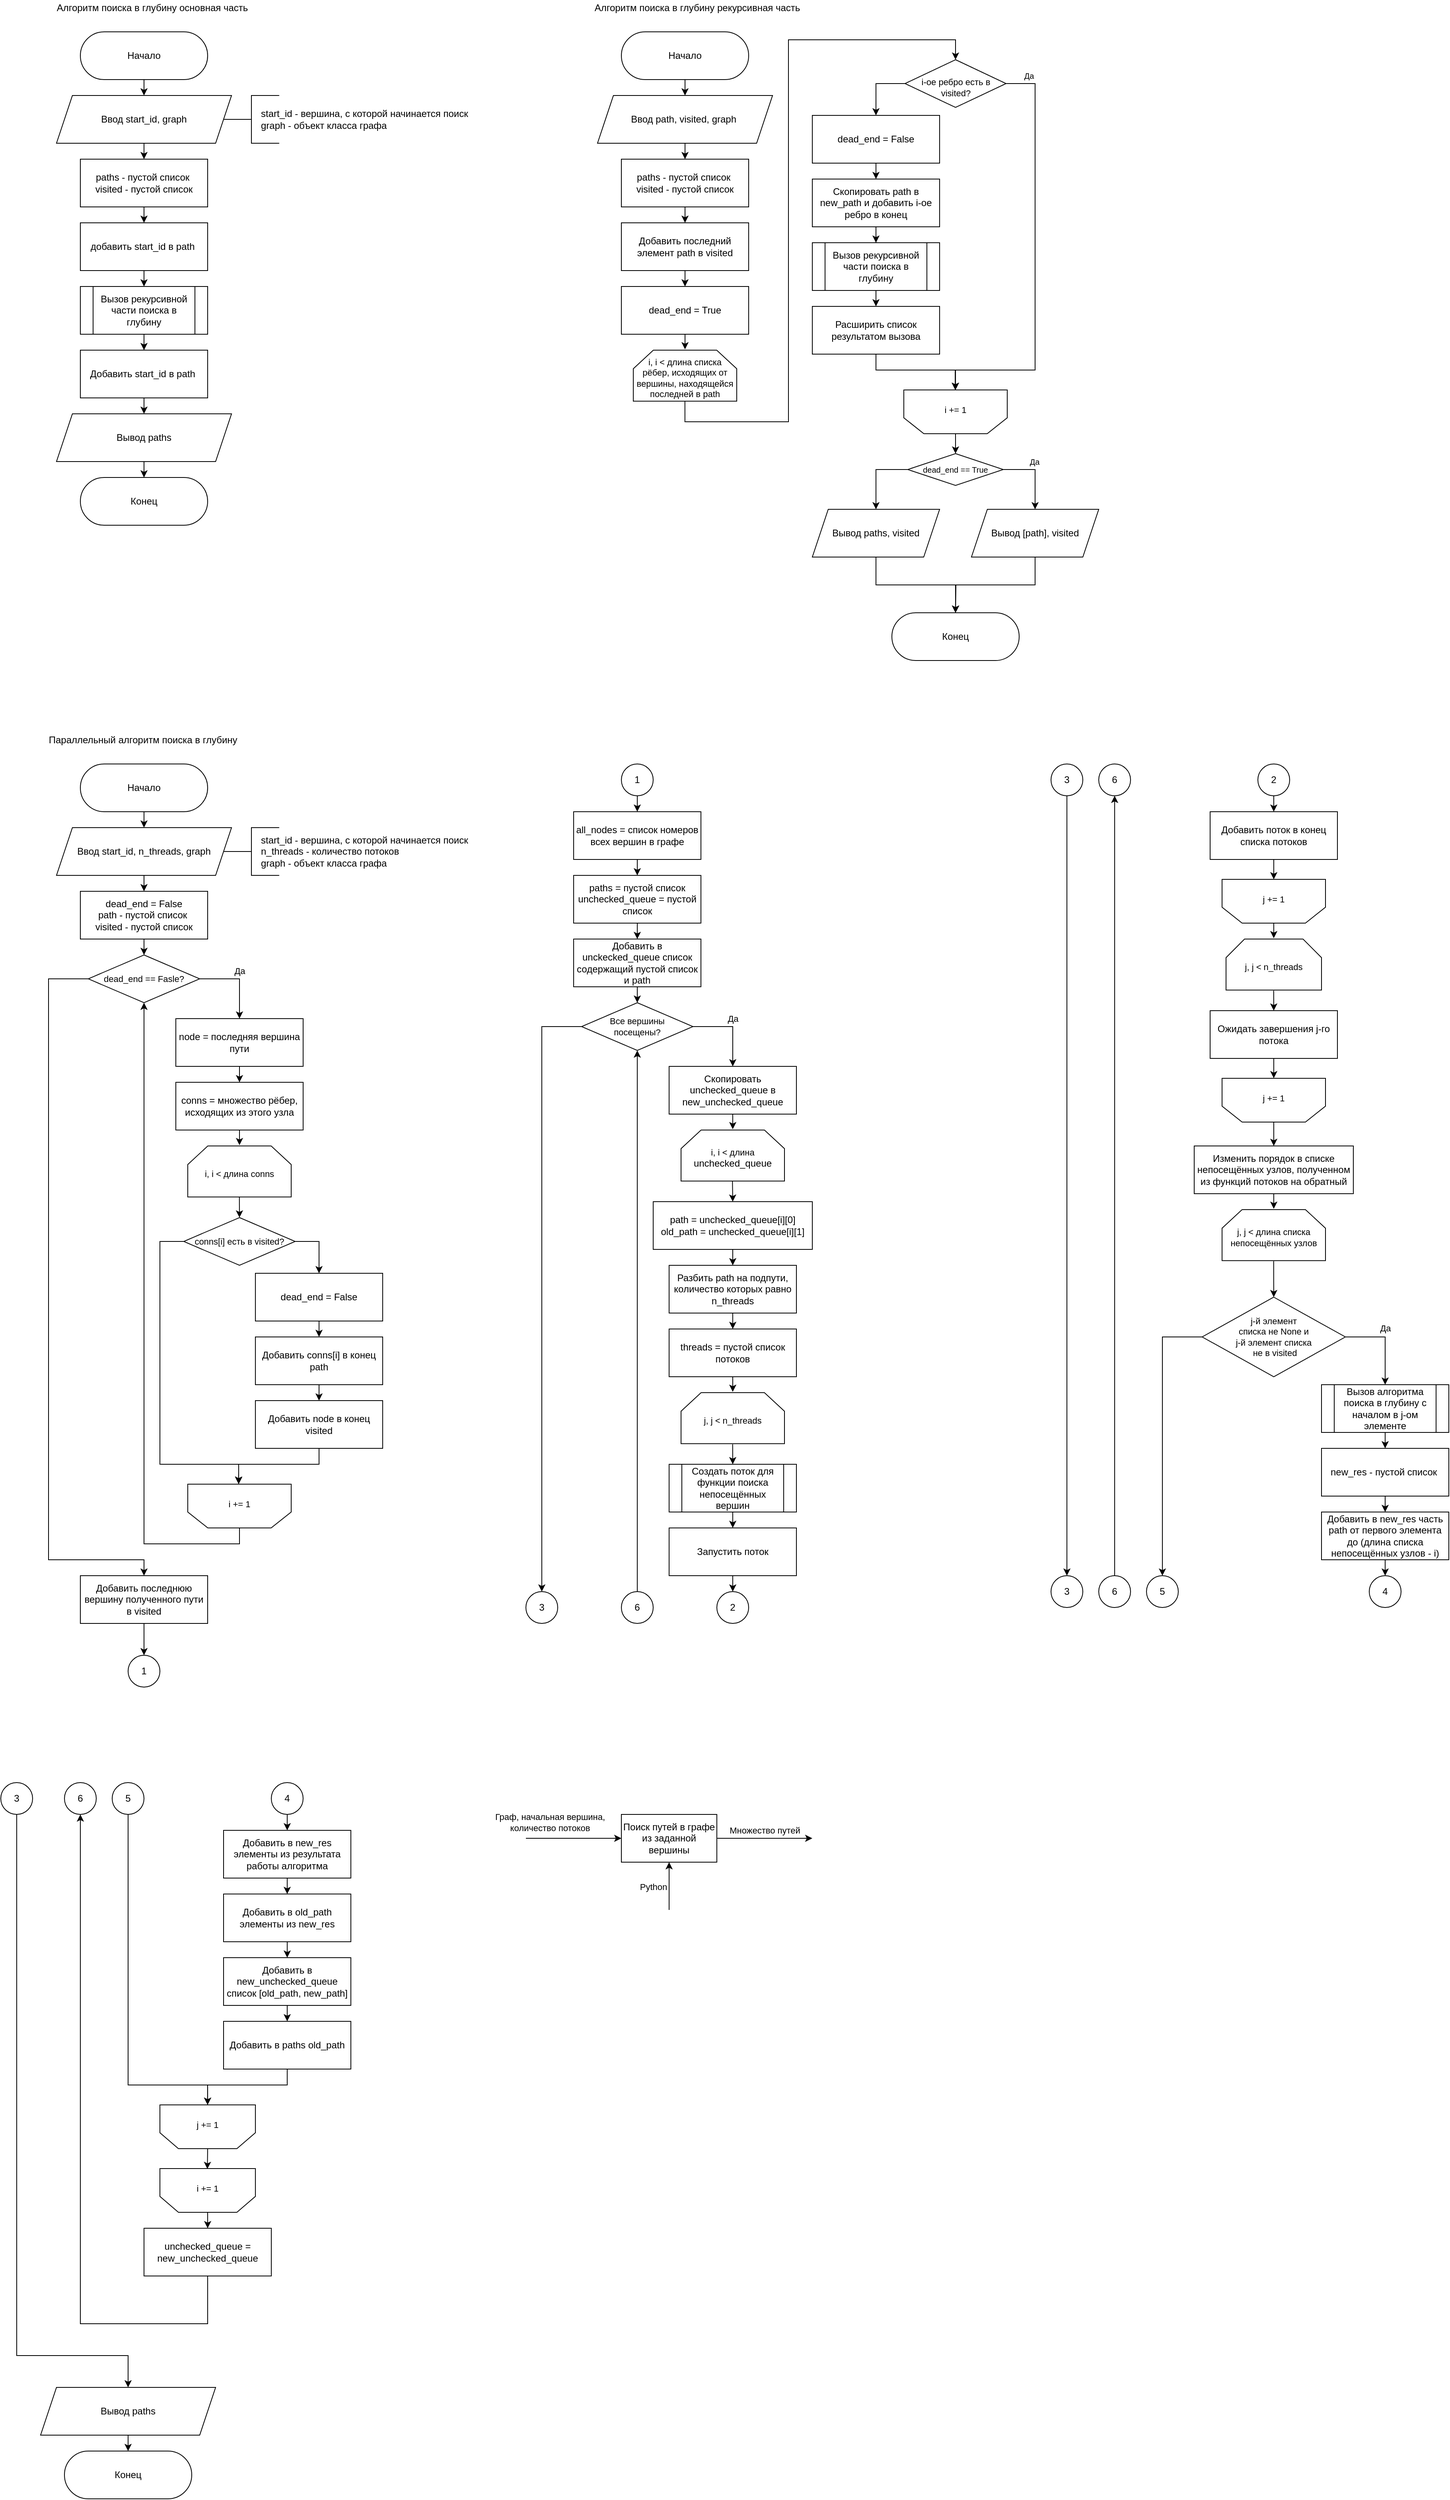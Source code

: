 <mxfile version="14.9.6" type="device"><diagram id="NcElfW9Ogci87rrhiclh" name="Страница 1"><mxGraphModel dx="2107" dy="987" grid="1" gridSize="10" guides="1" tooltips="1" connect="1" arrows="1" fold="1" page="1" pageScale="1" pageWidth="2000" pageHeight="7500" math="0" shadow="0"><root><mxCell id="0"/><mxCell id="1" parent="0"/><mxCell id="wWP7pp8eqo3YWsXBeX3N-1" value="Алгоритм поиска в глубину основная часть" style="text;html=1;align=center;verticalAlign=middle;resizable=0;points=[];autosize=1;strokeColor=none;" parent="1" vertex="1"><mxGeometry x="120" y="40" width="260" height="20" as="geometry"/></mxCell><mxCell id="wWP7pp8eqo3YWsXBeX3N-2" value="Алгоритм поиска в глубину рекурсивная часть" style="text;html=1;align=center;verticalAlign=middle;resizable=0;points=[];autosize=1;strokeColor=none;" parent="1" vertex="1"><mxGeometry x="800" y="40" width="270" height="20" as="geometry"/></mxCell><mxCell id="wWP7pp8eqo3YWsXBeX3N-5" style="edgeStyle=orthogonalEdgeStyle;rounded=0;orthogonalLoop=1;jettySize=auto;html=1;exitX=0.5;exitY=1;exitDx=0;exitDy=0;entryX=0.5;entryY=0;entryDx=0;entryDy=0;" parent="1" source="wWP7pp8eqo3YWsXBeX3N-3" target="wWP7pp8eqo3YWsXBeX3N-4" edge="1"><mxGeometry relative="1" as="geometry"/></mxCell><mxCell id="wWP7pp8eqo3YWsXBeX3N-3" value="Начало" style="rounded=1;whiteSpace=wrap;html=1;arcSize=50;" parent="1" vertex="1"><mxGeometry x="160" y="80" width="160" height="60" as="geometry"/></mxCell><mxCell id="wWP7pp8eqo3YWsXBeX3N-8" style="edgeStyle=orthogonalEdgeStyle;rounded=0;orthogonalLoop=1;jettySize=auto;html=1;exitX=0.5;exitY=1;exitDx=0;exitDy=0;entryX=0.5;entryY=0;entryDx=0;entryDy=0;" parent="1" source="wWP7pp8eqo3YWsXBeX3N-4" target="wWP7pp8eqo3YWsXBeX3N-7" edge="1"><mxGeometry relative="1" as="geometry"/></mxCell><mxCell id="wWP7pp8eqo3YWsXBeX3N-4" value="Ввод start_id, graph" style="shape=parallelogram;perimeter=parallelogramPerimeter;whiteSpace=wrap;html=1;fixedSize=1;" parent="1" vertex="1"><mxGeometry x="130" y="160" width="220" height="60" as="geometry"/></mxCell><mxCell id="wWP7pp8eqo3YWsXBeX3N-6" value="Конец" style="rounded=1;whiteSpace=wrap;html=1;arcSize=50;" parent="1" vertex="1"><mxGeometry x="160" y="640" width="160" height="60" as="geometry"/></mxCell><mxCell id="wWP7pp8eqo3YWsXBeX3N-10" style="edgeStyle=orthogonalEdgeStyle;rounded=0;orthogonalLoop=1;jettySize=auto;html=1;exitX=0.5;exitY=1;exitDx=0;exitDy=0;entryX=0.5;entryY=0;entryDx=0;entryDy=0;" parent="1" source="wWP7pp8eqo3YWsXBeX3N-7" target="wWP7pp8eqo3YWsXBeX3N-9" edge="1"><mxGeometry relative="1" as="geometry"/></mxCell><mxCell id="wWP7pp8eqo3YWsXBeX3N-7" value="paths - пустой список&amp;nbsp;&lt;br&gt;visited - пустой список" style="rounded=0;whiteSpace=wrap;html=1;" parent="1" vertex="1"><mxGeometry x="160" y="240" width="160" height="60" as="geometry"/></mxCell><mxCell id="wWP7pp8eqo3YWsXBeX3N-14" style="edgeStyle=orthogonalEdgeStyle;rounded=0;orthogonalLoop=1;jettySize=auto;html=1;exitX=0.5;exitY=1;exitDx=0;exitDy=0;entryX=0.5;entryY=0;entryDx=0;entryDy=0;" parent="1" source="wWP7pp8eqo3YWsXBeX3N-9" target="wWP7pp8eqo3YWsXBeX3N-11" edge="1"><mxGeometry relative="1" as="geometry"/></mxCell><mxCell id="wWP7pp8eqo3YWsXBeX3N-9" value="добавить start_id в path&amp;nbsp;" style="rounded=0;whiteSpace=wrap;html=1;" parent="1" vertex="1"><mxGeometry x="160" y="320" width="160" height="60" as="geometry"/></mxCell><mxCell id="wWP7pp8eqo3YWsXBeX3N-18" value="" style="edgeStyle=orthogonalEdgeStyle;rounded=0;orthogonalLoop=1;jettySize=auto;html=1;" parent="1" source="wWP7pp8eqo3YWsXBeX3N-11" target="wWP7pp8eqo3YWsXBeX3N-17" edge="1"><mxGeometry relative="1" as="geometry"/></mxCell><mxCell id="wWP7pp8eqo3YWsXBeX3N-11" value="Вызов рекурсивной части поиска в глубину" style="shape=process;whiteSpace=wrap;html=1;backgroundOutline=1;" parent="1" vertex="1"><mxGeometry x="160" y="400" width="160" height="60" as="geometry"/></mxCell><mxCell id="wWP7pp8eqo3YWsXBeX3N-15" style="edgeStyle=orthogonalEdgeStyle;rounded=0;orthogonalLoop=1;jettySize=auto;html=1;" parent="1" source="wWP7pp8eqo3YWsXBeX3N-12" target="wWP7pp8eqo3YWsXBeX3N-6" edge="1"><mxGeometry relative="1" as="geometry"/></mxCell><mxCell id="wWP7pp8eqo3YWsXBeX3N-12" value="Вывод paths" style="shape=parallelogram;perimeter=parallelogramPerimeter;whiteSpace=wrap;html=1;fixedSize=1;" parent="1" vertex="1"><mxGeometry x="130" y="560" width="220" height="60" as="geometry"/></mxCell><mxCell id="wWP7pp8eqo3YWsXBeX3N-13" value="&lt;span style=&quot;text-align: center&quot;&gt;start_id - вершина, с которой начинается поиск&amp;nbsp;&lt;/span&gt;&lt;br style=&quot;text-align: center&quot;&gt;&lt;span style=&quot;text-align: center&quot;&gt;graph - объект класса графа&lt;/span&gt;" style="strokeWidth=1;html=1;shape=mxgraph.flowchart.annotation_2;align=left;labelPosition=right;pointerEvents=1;spacingLeft=-25;" parent="1" vertex="1"><mxGeometry x="340" y="160" width="70" height="60" as="geometry"/></mxCell><mxCell id="wWP7pp8eqo3YWsXBeX3N-19" style="edgeStyle=orthogonalEdgeStyle;rounded=0;orthogonalLoop=1;jettySize=auto;html=1;exitX=0.5;exitY=1;exitDx=0;exitDy=0;entryX=0.5;entryY=0;entryDx=0;entryDy=0;" parent="1" source="wWP7pp8eqo3YWsXBeX3N-17" target="wWP7pp8eqo3YWsXBeX3N-12" edge="1"><mxGeometry relative="1" as="geometry"/></mxCell><mxCell id="wWP7pp8eqo3YWsXBeX3N-17" value="Добавить start_id в path&amp;nbsp;" style="rounded=0;whiteSpace=wrap;html=1;" parent="1" vertex="1"><mxGeometry x="160" y="480" width="160" height="60" as="geometry"/></mxCell><mxCell id="wWP7pp8eqo3YWsXBeX3N-24" style="edgeStyle=orthogonalEdgeStyle;rounded=0;orthogonalLoop=1;jettySize=auto;html=1;exitX=0.5;exitY=1;exitDx=0;exitDy=0;entryX=0.5;entryY=0;entryDx=0;entryDy=0;" parent="1" source="wWP7pp8eqo3YWsXBeX3N-22" target="wWP7pp8eqo3YWsXBeX3N-23" edge="1"><mxGeometry relative="1" as="geometry"/></mxCell><mxCell id="wWP7pp8eqo3YWsXBeX3N-22" value="Начало" style="rounded=1;whiteSpace=wrap;html=1;arcSize=50;" parent="1" vertex="1"><mxGeometry x="840" y="80" width="160" height="60" as="geometry"/></mxCell><mxCell id="wWP7pp8eqo3YWsXBeX3N-26" style="edgeStyle=orthogonalEdgeStyle;rounded=0;orthogonalLoop=1;jettySize=auto;html=1;exitX=0.5;exitY=1;exitDx=0;exitDy=0;entryX=0.5;entryY=0;entryDx=0;entryDy=0;" parent="1" source="wWP7pp8eqo3YWsXBeX3N-23" target="wWP7pp8eqo3YWsXBeX3N-25" edge="1"><mxGeometry relative="1" as="geometry"/></mxCell><mxCell id="wWP7pp8eqo3YWsXBeX3N-23" value="Ввод path, visited, graph&amp;nbsp;" style="shape=parallelogram;perimeter=parallelogramPerimeter;whiteSpace=wrap;html=1;fixedSize=1;" parent="1" vertex="1"><mxGeometry x="810" y="160" width="220" height="60" as="geometry"/></mxCell><mxCell id="wWP7pp8eqo3YWsXBeX3N-28" style="edgeStyle=orthogonalEdgeStyle;rounded=0;orthogonalLoop=1;jettySize=auto;html=1;exitX=0.5;exitY=1;exitDx=0;exitDy=0;entryX=0.5;entryY=0;entryDx=0;entryDy=0;" parent="1" source="wWP7pp8eqo3YWsXBeX3N-25" target="wWP7pp8eqo3YWsXBeX3N-27" edge="1"><mxGeometry relative="1" as="geometry"/></mxCell><mxCell id="wWP7pp8eqo3YWsXBeX3N-25" value="paths - пустой список&amp;nbsp;&lt;br&gt;visited - пустой список" style="rounded=0;whiteSpace=wrap;html=1;" parent="1" vertex="1"><mxGeometry x="840" y="240" width="160" height="60" as="geometry"/></mxCell><mxCell id="wWP7pp8eqo3YWsXBeX3N-30" style="edgeStyle=orthogonalEdgeStyle;rounded=0;orthogonalLoop=1;jettySize=auto;html=1;exitX=0.5;exitY=1;exitDx=0;exitDy=0;entryX=0.5;entryY=0;entryDx=0;entryDy=0;" parent="1" source="wWP7pp8eqo3YWsXBeX3N-27" target="wWP7pp8eqo3YWsXBeX3N-29" edge="1"><mxGeometry relative="1" as="geometry"/></mxCell><mxCell id="wWP7pp8eqo3YWsXBeX3N-27" value="Добавить последний элемент path в visited" style="rounded=0;whiteSpace=wrap;html=1;" parent="1" vertex="1"><mxGeometry x="840" y="320" width="160" height="60" as="geometry"/></mxCell><mxCell id="wWP7pp8eqo3YWsXBeX3N-33" style="edgeStyle=orthogonalEdgeStyle;rounded=0;orthogonalLoop=1;jettySize=auto;html=1;exitX=0.5;exitY=1;exitDx=0;exitDy=0;entryX=0.5;entryY=0;entryDx=0;entryDy=0;entryPerimeter=0;" parent="1" source="wWP7pp8eqo3YWsXBeX3N-29" target="wWP7pp8eqo3YWsXBeX3N-31" edge="1"><mxGeometry relative="1" as="geometry"/></mxCell><mxCell id="wWP7pp8eqo3YWsXBeX3N-29" value="dead_end = True" style="rounded=0;whiteSpace=wrap;html=1;" parent="1" vertex="1"><mxGeometry x="840" y="400" width="160" height="60" as="geometry"/></mxCell><mxCell id="wWP7pp8eqo3YWsXBeX3N-36" style="edgeStyle=orthogonalEdgeStyle;rounded=0;orthogonalLoop=1;jettySize=auto;html=1;entryX=0.5;entryY=0;entryDx=0;entryDy=0;exitX=0.499;exitY=0.904;exitDx=0;exitDy=0;exitPerimeter=0;" parent="1" source="wWP7pp8eqo3YWsXBeX3N-31" target="wWP7pp8eqo3YWsXBeX3N-34" edge="1"><mxGeometry relative="1" as="geometry"><Array as="points"><mxPoint x="920" y="570"/><mxPoint x="1050" y="570"/><mxPoint x="1050" y="90"/><mxPoint x="1260" y="90"/></Array></mxGeometry></mxCell><mxCell id="wWP7pp8eqo3YWsXBeX3N-31" value="&lt;font style=&quot;font-size: 11px&quot;&gt;i, i &amp;lt; длина списка рёбер, исходящих от вершины, находящейся последней в path&lt;/font&gt;" style="strokeWidth=1;html=1;shape=stencil(1VbBcoIwEP0ajjiRDFaPHWpPjhcPPa+4asaQMAlV+/eNRqYEC6VrL53hkH0L7+1bsoGIZ3YPJUYJU1BgxF+iJFloXTpgIQpRudAt9z4xYT48+XA29SHYEvPKY0cwAtYSfcZWRh/wJDbVjUGoPRrPyucRe3b3XC6e5VopRyK0skGmkXdkIJR7lp09GRulXubjFvuodAoFVmgC9Mve0gNR8kpWGg9TWhGUQke17k9Kb79XGtOU5pTutbXGA8WWBF9sxJKW3Gw6UG9F0ptR3ZF6WU8dwV2HHs8c0jWAPFtDftgZ/a4231ZZwmW47xJ1utBHbGy6Vq/6GlAzSKEaDE8PM7Qa+AcUaTqEAkzuFiYcdBP6OMdwFjY2uoLLqwhyEswOY8cSbyXsgpQ9IZYN+DZvdbU8qHZCMMz+k19KsX12KTuEstFzqS32nAcOvxu2K9oxoTzbaoM9o7sVUvpPdNepcEdwRf0vwxX4BA==);whiteSpace=wrap;fontSize=10;align=center;spacing=2;perimeterSpacing=1;" parent="1" vertex="1"><mxGeometry x="855" y="480" width="130" height="70" as="geometry"/></mxCell><mxCell id="wWP7pp8eqo3YWsXBeX3N-59" style="edgeStyle=orthogonalEdgeStyle;rounded=0;orthogonalLoop=1;jettySize=auto;html=1;exitX=0.5;exitY=0;exitDx=0;exitDy=0;exitPerimeter=0;entryX=0.5;entryY=0;entryDx=0;entryDy=0;fontSize=10;" parent="1" source="wWP7pp8eqo3YWsXBeX3N-32" target="wWP7pp8eqo3YWsXBeX3N-58" edge="1"><mxGeometry relative="1" as="geometry"/></mxCell><mxCell id="wWP7pp8eqo3YWsXBeX3N-32" value="&lt;font style=&quot;font-size: 11px&quot;&gt;i += 1&lt;/font&gt;" style="strokeWidth=1;html=1;shape=stencil(1VbBcoIwEP0ajjiRDFaPHWpPjhcPPa+4asaQMAlV+/eNRqYEC6VrL53hkH0L7+1bsoGIZ3YPJUYJU1BgxF+iJFloXTpgIQpRudAt9z4xYT48+XA29SHYEvPKY0cwAtYSfcZWRh/wJDbVjUGoPRrPyucRe3b3XC6e5VopRyK0skGmkXdkIJR7lp09GRulXubjFvuodAoFVmgC9Mve0gNR8kpWGg9TWhGUQke17k9Kb79XGtOU5pTutbXGA8WWBF9sxJKW3Gw6UG9F0ptR3ZF6WU8dwV2HHs8c0jWAPFtDftgZ/a4231ZZwmW47xJ1utBHbGy6Vq/6GlAzSKEaDE8PM7Qa+AcUaTqEAkzuFiYcdBP6OMdwFjY2uoLLqwhyEswOY8cSbyXsgpQ9IZYN+DZvdbU8qHZCMMz+k19KsX12KTuEstFzqS32nAcOvxu2K9oxoTzbaoM9o7sVUvpPdNepcEdwRf0vwxX4BA==);whiteSpace=wrap;fontSize=10;align=center;direction=west;" parent="1" vertex="1"><mxGeometry x="1195" y="525" width="130" height="60" as="geometry"/></mxCell><mxCell id="wWP7pp8eqo3YWsXBeX3N-41" style="edgeStyle=orthogonalEdgeStyle;rounded=0;orthogonalLoop=1;jettySize=auto;html=1;entryX=0.5;entryY=0;entryDx=0;entryDy=0;fontSize=10;" parent="1" source="wWP7pp8eqo3YWsXBeX3N-34" target="wWP7pp8eqo3YWsXBeX3N-39" edge="1"><mxGeometry relative="1" as="geometry"><Array as="points"><mxPoint x="1160" y="145"/></Array></mxGeometry></mxCell><mxCell id="wWP7pp8eqo3YWsXBeX3N-48" style="edgeStyle=orthogonalEdgeStyle;rounded=0;orthogonalLoop=1;jettySize=auto;html=1;fontSize=10;" parent="1" source="wWP7pp8eqo3YWsXBeX3N-34" edge="1"><mxGeometry relative="1" as="geometry"><mxPoint x="1260" y="530" as="targetPoint"/><Array as="points"><mxPoint x="1360" y="145"/><mxPoint x="1360" y="505"/><mxPoint x="1260" y="505"/></Array></mxGeometry></mxCell><mxCell id="wWP7pp8eqo3YWsXBeX3N-50" value="Да" style="edgeLabel;html=1;align=center;verticalAlign=middle;resizable=0;points=[];fontSize=10;" parent="wWP7pp8eqo3YWsXBeX3N-48" vertex="1" connectable="0"><mxGeometry x="-0.893" y="1" relative="1" as="geometry"><mxPoint y="-9" as="offset"/></mxGeometry></mxCell><mxCell id="wWP7pp8eqo3YWsXBeX3N-34" value="i-ое ребро есть в visited?" style="rhombus;whiteSpace=wrap;html=1;strokeWidth=1;fontSize=11;verticalAlign=middle;spacingTop=10;" parent="1" vertex="1"><mxGeometry x="1196.5" y="115" width="127" height="60" as="geometry"/></mxCell><mxCell id="wWP7pp8eqo3YWsXBeX3N-42" style="edgeStyle=orthogonalEdgeStyle;rounded=0;orthogonalLoop=1;jettySize=auto;html=1;exitX=0.5;exitY=1;exitDx=0;exitDy=0;entryX=0.5;entryY=0;entryDx=0;entryDy=0;fontSize=10;" parent="1" source="wWP7pp8eqo3YWsXBeX3N-39" target="wWP7pp8eqo3YWsXBeX3N-40" edge="1"><mxGeometry relative="1" as="geometry"/></mxCell><mxCell id="wWP7pp8eqo3YWsXBeX3N-39" value="dead_end = False" style="rounded=0;whiteSpace=wrap;html=1;" parent="1" vertex="1"><mxGeometry x="1080" y="185" width="160" height="60" as="geometry"/></mxCell><mxCell id="wWP7pp8eqo3YWsXBeX3N-44" style="edgeStyle=orthogonalEdgeStyle;rounded=0;orthogonalLoop=1;jettySize=auto;html=1;exitX=0.5;exitY=1;exitDx=0;exitDy=0;fontSize=10;" parent="1" source="wWP7pp8eqo3YWsXBeX3N-40" target="wWP7pp8eqo3YWsXBeX3N-43" edge="1"><mxGeometry relative="1" as="geometry"/></mxCell><mxCell id="wWP7pp8eqo3YWsXBeX3N-40" value="Скопировать path в new_path и добавить i-ое ребро в конец" style="rounded=0;whiteSpace=wrap;html=1;" parent="1" vertex="1"><mxGeometry x="1080" y="265" width="160" height="60" as="geometry"/></mxCell><mxCell id="wWP7pp8eqo3YWsXBeX3N-46" style="edgeStyle=orthogonalEdgeStyle;rounded=0;orthogonalLoop=1;jettySize=auto;html=1;exitX=0.5;exitY=1;exitDx=0;exitDy=0;entryX=0.5;entryY=0;entryDx=0;entryDy=0;fontSize=10;" parent="1" source="wWP7pp8eqo3YWsXBeX3N-43" target="wWP7pp8eqo3YWsXBeX3N-45" edge="1"><mxGeometry relative="1" as="geometry"/></mxCell><mxCell id="wWP7pp8eqo3YWsXBeX3N-43" value="Вызов рекурсивной части поиска в глубину" style="shape=process;whiteSpace=wrap;html=1;backgroundOutline=1;" parent="1" vertex="1"><mxGeometry x="1080" y="345" width="160" height="60" as="geometry"/></mxCell><mxCell id="wWP7pp8eqo3YWsXBeX3N-47" style="edgeStyle=orthogonalEdgeStyle;rounded=0;orthogonalLoop=1;jettySize=auto;html=1;exitX=0.5;exitY=1;exitDx=0;exitDy=0;entryX=0.503;entryY=0.917;entryDx=0;entryDy=0;entryPerimeter=0;fontSize=10;" parent="1" source="wWP7pp8eqo3YWsXBeX3N-45" target="wWP7pp8eqo3YWsXBeX3N-32" edge="1"><mxGeometry relative="1" as="geometry"/></mxCell><mxCell id="wWP7pp8eqo3YWsXBeX3N-45" value="Расширить список результатом вызова" style="rounded=0;whiteSpace=wrap;html=1;" parent="1" vertex="1"><mxGeometry x="1080" y="425" width="160" height="60" as="geometry"/></mxCell><mxCell id="wWP7pp8eqo3YWsXBeX3N-51" value="Конец" style="rounded=1;whiteSpace=wrap;html=1;arcSize=50;" parent="1" vertex="1"><mxGeometry x="1180" y="810" width="160" height="60" as="geometry"/></mxCell><mxCell id="wWP7pp8eqo3YWsXBeX3N-52" style="edgeStyle=orthogonalEdgeStyle;rounded=0;orthogonalLoop=1;jettySize=auto;html=1;" parent="1" source="wWP7pp8eqo3YWsXBeX3N-53" target="wWP7pp8eqo3YWsXBeX3N-51" edge="1"><mxGeometry relative="1" as="geometry"/></mxCell><mxCell id="wWP7pp8eqo3YWsXBeX3N-55" style="edgeStyle=orthogonalEdgeStyle;rounded=0;orthogonalLoop=1;jettySize=auto;html=1;exitX=0.5;exitY=1;exitDx=0;exitDy=0;fontSize=10;" parent="1" source="wWP7pp8eqo3YWsXBeX3N-53" edge="1"><mxGeometry relative="1" as="geometry"><mxPoint x="1260" y="810" as="targetPoint"/></mxGeometry></mxCell><mxCell id="wWP7pp8eqo3YWsXBeX3N-53" value="Вывод [path], visited" style="shape=parallelogram;perimeter=parallelogramPerimeter;whiteSpace=wrap;html=1;fixedSize=1;" parent="1" vertex="1"><mxGeometry x="1280" y="680" width="160" height="60" as="geometry"/></mxCell><mxCell id="wWP7pp8eqo3YWsXBeX3N-62" style="edgeStyle=orthogonalEdgeStyle;rounded=0;orthogonalLoop=1;jettySize=auto;html=1;exitX=0;exitY=0.5;exitDx=0;exitDy=0;entryX=0.5;entryY=0;entryDx=0;entryDy=0;fontSize=10;" parent="1" source="wWP7pp8eqo3YWsXBeX3N-58" target="wWP7pp8eqo3YWsXBeX3N-60" edge="1"><mxGeometry relative="1" as="geometry"/></mxCell><mxCell id="wWP7pp8eqo3YWsXBeX3N-63" style="edgeStyle=orthogonalEdgeStyle;rounded=0;orthogonalLoop=1;jettySize=auto;html=1;entryX=0.5;entryY=0;entryDx=0;entryDy=0;fontSize=10;" parent="1" source="wWP7pp8eqo3YWsXBeX3N-58" target="wWP7pp8eqo3YWsXBeX3N-53" edge="1"><mxGeometry relative="1" as="geometry"><Array as="points"><mxPoint x="1360" y="630"/></Array></mxGeometry></mxCell><mxCell id="wWP7pp8eqo3YWsXBeX3N-64" value="Да" style="edgeLabel;html=1;align=center;verticalAlign=middle;resizable=0;points=[];fontSize=10;" parent="wWP7pp8eqo3YWsXBeX3N-63" vertex="1" connectable="0"><mxGeometry x="-0.145" relative="1" as="geometry"><mxPoint y="-10" as="offset"/></mxGeometry></mxCell><mxCell id="wWP7pp8eqo3YWsXBeX3N-58" value="dead_end == True" style="rhombus;whiteSpace=wrap;html=1;fontSize=10;strokeWidth=1;" parent="1" vertex="1"><mxGeometry x="1200" y="610" width="120" height="40" as="geometry"/></mxCell><mxCell id="wWP7pp8eqo3YWsXBeX3N-61" style="edgeStyle=orthogonalEdgeStyle;rounded=0;orthogonalLoop=1;jettySize=auto;html=1;exitX=0.5;exitY=1;exitDx=0;exitDy=0;fontSize=10;" parent="1" source="wWP7pp8eqo3YWsXBeX3N-60" target="wWP7pp8eqo3YWsXBeX3N-51" edge="1"><mxGeometry relative="1" as="geometry"/></mxCell><mxCell id="wWP7pp8eqo3YWsXBeX3N-60" value="Вывод paths, visited" style="shape=parallelogram;perimeter=parallelogramPerimeter;whiteSpace=wrap;html=1;fixedSize=1;" parent="1" vertex="1"><mxGeometry x="1080" y="680" width="160" height="60" as="geometry"/></mxCell><mxCell id="-oY6nzB1XShGoUiBUxQQ-1" value="Параллельный алгоритм поиска в глубину&amp;nbsp;" style="text;html=1;align=center;verticalAlign=middle;resizable=0;points=[];autosize=1;strokeColor=none;" parent="1" vertex="1"><mxGeometry x="110" y="960" width="260" height="20" as="geometry"/></mxCell><mxCell id="-oY6nzB1XShGoUiBUxQQ-7" style="edgeStyle=orthogonalEdgeStyle;rounded=0;orthogonalLoop=1;jettySize=auto;html=1;exitX=0.5;exitY=1;exitDx=0;exitDy=0;entryX=0.5;entryY=0;entryDx=0;entryDy=0;" parent="1" source="-oY6nzB1XShGoUiBUxQQ-2" target="-oY6nzB1XShGoUiBUxQQ-3" edge="1"><mxGeometry relative="1" as="geometry"/></mxCell><mxCell id="-oY6nzB1XShGoUiBUxQQ-2" value="Начало" style="rounded=1;whiteSpace=wrap;html=1;arcSize=50;" parent="1" vertex="1"><mxGeometry x="160" y="1000" width="160" height="60" as="geometry"/></mxCell><mxCell id="-oY6nzB1XShGoUiBUxQQ-13" style="edgeStyle=orthogonalEdgeStyle;rounded=0;orthogonalLoop=1;jettySize=auto;html=1;exitX=0.5;exitY=1;exitDx=0;exitDy=0;entryX=0.5;entryY=0;entryDx=0;entryDy=0;" parent="1" source="-oY6nzB1XShGoUiBUxQQ-3" target="-oY6nzB1XShGoUiBUxQQ-12" edge="1"><mxGeometry relative="1" as="geometry"/></mxCell><mxCell id="-oY6nzB1XShGoUiBUxQQ-3" value="Ввод start_id, n_threads, graph" style="shape=parallelogram;perimeter=parallelogramPerimeter;whiteSpace=wrap;html=1;fixedSize=1;" parent="1" vertex="1"><mxGeometry x="130" y="1080" width="220" height="60" as="geometry"/></mxCell><mxCell id="-oY6nzB1XShGoUiBUxQQ-8" value="&lt;span style=&quot;text-align: center&quot;&gt;start_id - вершина, с которой начинается поиск&lt;br&gt;n_threads - количество потоков&amp;nbsp;&lt;/span&gt;&lt;br style=&quot;text-align: center&quot;&gt;&lt;span style=&quot;text-align: center&quot;&gt;graph - объект класса графа&lt;/span&gt;" style="strokeWidth=1;html=1;shape=mxgraph.flowchart.annotation_2;align=left;labelPosition=right;pointerEvents=1;spacingLeft=-25;" parent="1" vertex="1"><mxGeometry x="340" y="1080" width="70" height="60" as="geometry"/></mxCell><mxCell id="-oY6nzB1XShGoUiBUxQQ-18" style="edgeStyle=orthogonalEdgeStyle;rounded=0;orthogonalLoop=1;jettySize=auto;html=1;exitX=0.5;exitY=1;exitDx=0;exitDy=0;entryX=0.5;entryY=0;entryDx=0;entryDy=0;" parent="1" source="-oY6nzB1XShGoUiBUxQQ-12" target="-oY6nzB1XShGoUiBUxQQ-15" edge="1"><mxGeometry relative="1" as="geometry"/></mxCell><mxCell id="-oY6nzB1XShGoUiBUxQQ-12" value="dead_end = False&lt;br&gt;path - пустой список&amp;nbsp;&lt;br&gt;visited - пустой список" style="rounded=0;whiteSpace=wrap;html=1;" parent="1" vertex="1"><mxGeometry x="160" y="1160" width="160" height="60" as="geometry"/></mxCell><mxCell id="-oY6nzB1XShGoUiBUxQQ-16" style="edgeStyle=orthogonalEdgeStyle;rounded=0;orthogonalLoop=1;jettySize=auto;html=1;exitX=0;exitY=0.5;exitDx=0;exitDy=0;" parent="1" source="-oY6nzB1XShGoUiBUxQQ-15" target="-oY6nzB1XShGoUiBUxQQ-17" edge="1"><mxGeometry relative="1" as="geometry"><mxPoint x="220" y="1420" as="targetPoint"/><Array as="points"><mxPoint x="120" y="1270"/><mxPoint x="120" y="2000"/><mxPoint x="240" y="2000"/></Array></mxGeometry></mxCell><mxCell id="-oY6nzB1XShGoUiBUxQQ-21" style="edgeStyle=orthogonalEdgeStyle;rounded=0;orthogonalLoop=1;jettySize=auto;html=1;exitX=1;exitY=0.5;exitDx=0;exitDy=0;entryX=0.5;entryY=0;entryDx=0;entryDy=0;" parent="1" source="-oY6nzB1XShGoUiBUxQQ-15" target="-oY6nzB1XShGoUiBUxQQ-19" edge="1"><mxGeometry relative="1" as="geometry"/></mxCell><mxCell id="-oY6nzB1XShGoUiBUxQQ-27" value="Да" style="edgeLabel;html=1;align=center;verticalAlign=middle;resizable=0;points=[];" parent="-oY6nzB1XShGoUiBUxQQ-21" vertex="1" connectable="0"><mxGeometry x="-0.028" y="2" relative="1" as="geometry"><mxPoint x="1" y="-8" as="offset"/></mxGeometry></mxCell><mxCell id="-oY6nzB1XShGoUiBUxQQ-15" value="&lt;span style=&quot;font-size: 11px&quot;&gt;dead_end == Fasle?&lt;/span&gt;" style="rhombus;whiteSpace=wrap;html=1;fontSize=10;strokeWidth=1;" parent="1" vertex="1"><mxGeometry x="170" y="1240" width="140" height="60" as="geometry"/></mxCell><mxCell id="-oY6nzB1XShGoUiBUxQQ-39" style="edgeStyle=orthogonalEdgeStyle;rounded=0;orthogonalLoop=1;jettySize=auto;html=1;exitX=0.5;exitY=1;exitDx=0;exitDy=0;entryX=0.5;entryY=0;entryDx=0;entryDy=0;" parent="1" source="-oY6nzB1XShGoUiBUxQQ-17" target="-oY6nzB1XShGoUiBUxQQ-38" edge="1"><mxGeometry relative="1" as="geometry"/></mxCell><mxCell id="-oY6nzB1XShGoUiBUxQQ-17" value="Добавить последнюю вершину полученного пути в visited" style="rounded=0;whiteSpace=wrap;html=1;" parent="1" vertex="1"><mxGeometry x="160" y="2020" width="160" height="60" as="geometry"/></mxCell><mxCell id="-oY6nzB1XShGoUiBUxQQ-22" style="edgeStyle=orthogonalEdgeStyle;rounded=0;orthogonalLoop=1;jettySize=auto;html=1;exitX=0.5;exitY=1;exitDx=0;exitDy=0;entryX=0.5;entryY=0;entryDx=0;entryDy=0;" parent="1" source="-oY6nzB1XShGoUiBUxQQ-19" target="-oY6nzB1XShGoUiBUxQQ-20" edge="1"><mxGeometry relative="1" as="geometry"/></mxCell><mxCell id="-oY6nzB1XShGoUiBUxQQ-19" value="node = последняя вершина пути" style="rounded=0;whiteSpace=wrap;html=1;" parent="1" vertex="1"><mxGeometry x="280" y="1320" width="160" height="60" as="geometry"/></mxCell><mxCell id="-oY6nzB1XShGoUiBUxQQ-25" style="edgeStyle=orthogonalEdgeStyle;rounded=0;orthogonalLoop=1;jettySize=auto;html=1;exitX=0.5;exitY=1;exitDx=0;exitDy=0;entryX=0.5;entryY=0;entryDx=0;entryDy=0;entryPerimeter=0;" parent="1" source="-oY6nzB1XShGoUiBUxQQ-20" target="-oY6nzB1XShGoUiBUxQQ-23" edge="1"><mxGeometry relative="1" as="geometry"/></mxCell><mxCell id="-oY6nzB1XShGoUiBUxQQ-20" value="conns = множество рёбер, исходящих из этого узла" style="rounded=0;whiteSpace=wrap;html=1;" parent="1" vertex="1"><mxGeometry x="280" y="1400" width="160" height="60" as="geometry"/></mxCell><mxCell id="-oY6nzB1XShGoUiBUxQQ-28" style="edgeStyle=orthogonalEdgeStyle;rounded=0;orthogonalLoop=1;jettySize=auto;html=1;exitX=0.499;exitY=0.893;exitDx=0;exitDy=0;exitPerimeter=0;entryX=0.5;entryY=0;entryDx=0;entryDy=0;" parent="1" source="-oY6nzB1XShGoUiBUxQQ-23" target="-oY6nzB1XShGoUiBUxQQ-26" edge="1"><mxGeometry relative="1" as="geometry"/></mxCell><mxCell id="-oY6nzB1XShGoUiBUxQQ-23" value="&lt;font style=&quot;font-size: 11px&quot;&gt;i, i &amp;lt; длина conns&lt;/font&gt;" style="strokeWidth=1;html=1;shape=stencil(1VbBcoIwEP0ajjiRDFaPHWpPjhcPPa+4asaQMAlV+/eNRqYEC6VrL53hkH0L7+1bsoGIZ3YPJUYJU1BgxF+iJFloXTpgIQpRudAt9z4xYT48+XA29SHYEvPKY0cwAtYSfcZWRh/wJDbVjUGoPRrPyucRe3b3XC6e5VopRyK0skGmkXdkIJR7lp09GRulXubjFvuodAoFVmgC9Mve0gNR8kpWGg9TWhGUQke17k9Kb79XGtOU5pTutbXGA8WWBF9sxJKW3Gw6UG9F0ptR3ZF6WU8dwV2HHs8c0jWAPFtDftgZ/a4231ZZwmW47xJ1utBHbGy6Vq/6GlAzSKEaDE8PM7Qa+AcUaTqEAkzuFiYcdBP6OMdwFjY2uoLLqwhyEswOY8cSbyXsgpQ9IZYN+DZvdbU8qHZCMMz+k19KsX12KTuEstFzqS32nAcOvxu2K9oxoTzbaoM9o7sVUvpPdNepcEdwRf0vwxX4BA==);whiteSpace=wrap;fontSize=10;align=center;spacing=2;perimeterSpacing=1;" parent="1" vertex="1"><mxGeometry x="295" y="1480" width="130" height="70" as="geometry"/></mxCell><mxCell id="-oY6nzB1XShGoUiBUxQQ-37" style="edgeStyle=orthogonalEdgeStyle;rounded=0;orthogonalLoop=1;jettySize=auto;html=1;exitX=0.5;exitY=0;exitDx=0;exitDy=0;exitPerimeter=0;entryX=0.5;entryY=1;entryDx=0;entryDy=0;" parent="1" source="-oY6nzB1XShGoUiBUxQQ-24" target="-oY6nzB1XShGoUiBUxQQ-15" edge="1"><mxGeometry relative="1" as="geometry"/></mxCell><mxCell id="-oY6nzB1XShGoUiBUxQQ-24" value="&lt;font style=&quot;font-size: 11px&quot;&gt;i += 1&lt;/font&gt;" style="strokeWidth=1;html=1;shape=stencil(1VbBcoIwEP0ajjiRDFaPHWpPjhcPPa+4asaQMAlV+/eNRqYEC6VrL53hkH0L7+1bsoGIZ3YPJUYJU1BgxF+iJFloXTpgIQpRudAt9z4xYT48+XA29SHYEvPKY0cwAtYSfcZWRh/wJDbVjUGoPRrPyucRe3b3XC6e5VopRyK0skGmkXdkIJR7lp09GRulXubjFvuodAoFVmgC9Mve0gNR8kpWGg9TWhGUQke17k9Kb79XGtOU5pTutbXGA8WWBF9sxJKW3Gw6UG9F0ptR3ZF6WU8dwV2HHs8c0jWAPFtDftgZ/a4231ZZwmW47xJ1utBHbGy6Vq/6GlAzSKEaDE8PM7Qa+AcUaTqEAkzuFiYcdBP6OMdwFjY2uoLLqwhyEswOY8cSbyXsgpQ9IZYN+DZvdbU8qHZCMMz+k19KsX12KTuEstFzqS32nAcOvxu2K9oxoTzbaoM9o7sVUvpPdNepcEdwRf0vwxX4BA==);whiteSpace=wrap;fontSize=10;align=center;direction=west;" parent="1" vertex="1"><mxGeometry x="295" y="1900" width="130" height="60" as="geometry"/></mxCell><mxCell id="-oY6nzB1XShGoUiBUxQQ-29" style="edgeStyle=orthogonalEdgeStyle;rounded=0;orthogonalLoop=1;jettySize=auto;html=1;exitX=0;exitY=0.5;exitDx=0;exitDy=0;entryX=0.51;entryY=0.927;entryDx=0;entryDy=0;entryPerimeter=0;" parent="1" source="-oY6nzB1XShGoUiBUxQQ-26" target="-oY6nzB1XShGoUiBUxQQ-24" edge="1"><mxGeometry relative="1" as="geometry"><mxPoint x="340" y="1890" as="targetPoint"/><Array as="points"><mxPoint x="260" y="1600"/><mxPoint x="260" y="1880"/><mxPoint x="359" y="1880"/><mxPoint x="359" y="1890"/><mxPoint x="359" y="1890"/></Array></mxGeometry></mxCell><mxCell id="-oY6nzB1XShGoUiBUxQQ-31" style="edgeStyle=orthogonalEdgeStyle;rounded=0;orthogonalLoop=1;jettySize=auto;html=1;" parent="1" source="-oY6nzB1XShGoUiBUxQQ-26" target="-oY6nzB1XShGoUiBUxQQ-30" edge="1"><mxGeometry relative="1" as="geometry"><Array as="points"><mxPoint x="460" y="1600"/></Array></mxGeometry></mxCell><mxCell id="-oY6nzB1XShGoUiBUxQQ-26" value="&lt;span style=&quot;font-size: 11px&quot;&gt;conns[i] есть в visited?&lt;/span&gt;" style="rhombus;whiteSpace=wrap;html=1;fontSize=10;strokeWidth=1;" parent="1" vertex="1"><mxGeometry x="290" y="1570" width="140" height="60" as="geometry"/></mxCell><mxCell id="-oY6nzB1XShGoUiBUxQQ-33" style="edgeStyle=orthogonalEdgeStyle;rounded=0;orthogonalLoop=1;jettySize=auto;html=1;exitX=0.5;exitY=1;exitDx=0;exitDy=0;entryX=0.5;entryY=0;entryDx=0;entryDy=0;" parent="1" source="-oY6nzB1XShGoUiBUxQQ-30" target="-oY6nzB1XShGoUiBUxQQ-32" edge="1"><mxGeometry relative="1" as="geometry"/></mxCell><mxCell id="-oY6nzB1XShGoUiBUxQQ-30" value="dead_end = False" style="rounded=0;whiteSpace=wrap;html=1;" parent="1" vertex="1"><mxGeometry x="380" y="1640" width="160" height="60" as="geometry"/></mxCell><mxCell id="-oY6nzB1XShGoUiBUxQQ-35" style="edgeStyle=orthogonalEdgeStyle;rounded=0;orthogonalLoop=1;jettySize=auto;html=1;exitX=0.5;exitY=1;exitDx=0;exitDy=0;entryX=0.5;entryY=0;entryDx=0;entryDy=0;" parent="1" source="-oY6nzB1XShGoUiBUxQQ-32" target="-oY6nzB1XShGoUiBUxQQ-34" edge="1"><mxGeometry relative="1" as="geometry"/></mxCell><mxCell id="-oY6nzB1XShGoUiBUxQQ-32" value="Добавить conns[i] в конец path&lt;br&gt;" style="rounded=0;whiteSpace=wrap;html=1;" parent="1" vertex="1"><mxGeometry x="380" y="1720" width="160" height="60" as="geometry"/></mxCell><mxCell id="-oY6nzB1XShGoUiBUxQQ-36" style="edgeStyle=orthogonalEdgeStyle;rounded=0;orthogonalLoop=1;jettySize=auto;html=1;exitX=0.5;exitY=1;exitDx=0;exitDy=0;" parent="1" source="-oY6nzB1XShGoUiBUxQQ-34" edge="1"><mxGeometry relative="1" as="geometry"><mxPoint x="359" y="1905" as="targetPoint"/><Array as="points"><mxPoint x="460" y="1880"/><mxPoint x="359" y="1880"/></Array></mxGeometry></mxCell><mxCell id="-oY6nzB1XShGoUiBUxQQ-34" value="Добавить node в конец visited" style="rounded=0;whiteSpace=wrap;html=1;" parent="1" vertex="1"><mxGeometry x="380" y="1800" width="160" height="60" as="geometry"/></mxCell><mxCell id="-oY6nzB1XShGoUiBUxQQ-38" value="1" style="ellipse;whiteSpace=wrap;html=1;aspect=fixed;" parent="1" vertex="1"><mxGeometry x="220" y="2120" width="40" height="40" as="geometry"/></mxCell><mxCell id="-oY6nzB1XShGoUiBUxQQ-42" style="edgeStyle=orthogonalEdgeStyle;rounded=0;orthogonalLoop=1;jettySize=auto;html=1;exitX=0.5;exitY=1;exitDx=0;exitDy=0;entryX=0.5;entryY=0;entryDx=0;entryDy=0;" parent="1" source="-oY6nzB1XShGoUiBUxQQ-40" target="-oY6nzB1XShGoUiBUxQQ-41" edge="1"><mxGeometry relative="1" as="geometry"/></mxCell><mxCell id="-oY6nzB1XShGoUiBUxQQ-40" value="1" style="ellipse;whiteSpace=wrap;html=1;aspect=fixed;" parent="1" vertex="1"><mxGeometry x="840" y="1000" width="40" height="40" as="geometry"/></mxCell><mxCell id="-oY6nzB1XShGoUiBUxQQ-44" style="edgeStyle=orthogonalEdgeStyle;rounded=0;orthogonalLoop=1;jettySize=auto;html=1;exitX=0.5;exitY=1;exitDx=0;exitDy=0;entryX=0.5;entryY=0;entryDx=0;entryDy=0;" parent="1" source="-oY6nzB1XShGoUiBUxQQ-41" target="-oY6nzB1XShGoUiBUxQQ-43" edge="1"><mxGeometry relative="1" as="geometry"/></mxCell><mxCell id="-oY6nzB1XShGoUiBUxQQ-41" value="all_nodes = список номеров всех вершин в графе" style="rounded=0;whiteSpace=wrap;html=1;" parent="1" vertex="1"><mxGeometry x="780" y="1060" width="160" height="60" as="geometry"/></mxCell><mxCell id="-oY6nzB1XShGoUiBUxQQ-51" style="edgeStyle=orthogonalEdgeStyle;rounded=0;orthogonalLoop=1;jettySize=auto;html=1;exitX=0.5;exitY=1;exitDx=0;exitDy=0;entryX=0.5;entryY=0;entryDx=0;entryDy=0;" parent="1" source="-oY6nzB1XShGoUiBUxQQ-43" target="-oY6nzB1XShGoUiBUxQQ-50" edge="1"><mxGeometry relative="1" as="geometry"/></mxCell><mxCell id="-oY6nzB1XShGoUiBUxQQ-43" value="paths = пустой список&lt;br&gt;unchecked_queue = пустой список" style="rounded=0;whiteSpace=wrap;html=1;" parent="1" vertex="1"><mxGeometry x="780" y="1140" width="160" height="60" as="geometry"/></mxCell><mxCell id="-oY6nzB1XShGoUiBUxQQ-48" style="edgeStyle=orthogonalEdgeStyle;rounded=0;orthogonalLoop=1;jettySize=auto;html=1;exitX=1;exitY=0.5;exitDx=0;exitDy=0;entryX=0.5;entryY=0;entryDx=0;entryDy=0;" parent="1" source="-oY6nzB1XShGoUiBUxQQ-45" target="-oY6nzB1XShGoUiBUxQQ-47" edge="1"><mxGeometry relative="1" as="geometry"/></mxCell><mxCell id="-oY6nzB1XShGoUiBUxQQ-49" value="Да" style="edgeLabel;html=1;align=center;verticalAlign=middle;resizable=0;points=[];" parent="-oY6nzB1XShGoUiBUxQQ-48" vertex="1" connectable="0"><mxGeometry x="-0.25" y="4" relative="1" as="geometry"><mxPoint x="12" y="-6" as="offset"/></mxGeometry></mxCell><mxCell id="-oY6nzB1XShGoUiBUxQQ-133" style="edgeStyle=orthogonalEdgeStyle;rounded=0;orthogonalLoop=1;jettySize=auto;html=1;exitX=0;exitY=0.5;exitDx=0;exitDy=0;entryX=0.5;entryY=0;entryDx=0;entryDy=0;" parent="1" source="-oY6nzB1XShGoUiBUxQQ-45" target="-oY6nzB1XShGoUiBUxQQ-132" edge="1"><mxGeometry relative="1" as="geometry"/></mxCell><mxCell id="-oY6nzB1XShGoUiBUxQQ-45" value="&lt;span style=&quot;font-size: 11px&quot;&gt;Все вершины&lt;br&gt;посещены?&lt;/span&gt;" style="rhombus;whiteSpace=wrap;html=1;fontSize=10;strokeWidth=1;" parent="1" vertex="1"><mxGeometry x="790" y="1300" width="140" height="60" as="geometry"/></mxCell><mxCell id="-oY6nzB1XShGoUiBUxQQ-54" style="edgeStyle=orthogonalEdgeStyle;rounded=0;orthogonalLoop=1;jettySize=auto;html=1;exitX=0.5;exitY=1;exitDx=0;exitDy=0;entryX=0.5;entryY=0;entryDx=0;entryDy=0;entryPerimeter=0;" parent="1" source="-oY6nzB1XShGoUiBUxQQ-47" target="-oY6nzB1XShGoUiBUxQQ-53" edge="1"><mxGeometry relative="1" as="geometry"/></mxCell><mxCell id="-oY6nzB1XShGoUiBUxQQ-47" value="Скопировать unchecked_queue&amp;nbsp;в new_unchecked_queue" style="rounded=0;whiteSpace=wrap;html=1;" parent="1" vertex="1"><mxGeometry x="900" y="1380" width="160" height="60" as="geometry"/></mxCell><mxCell id="-oY6nzB1XShGoUiBUxQQ-52" style="edgeStyle=orthogonalEdgeStyle;rounded=0;orthogonalLoop=1;jettySize=auto;html=1;exitX=0.5;exitY=1;exitDx=0;exitDy=0;entryX=0.5;entryY=0;entryDx=0;entryDy=0;" parent="1" source="-oY6nzB1XShGoUiBUxQQ-50" target="-oY6nzB1XShGoUiBUxQQ-45" edge="1"><mxGeometry relative="1" as="geometry"/></mxCell><mxCell id="-oY6nzB1XShGoUiBUxQQ-50" value="Добавить в unckecked_queue&amp;nbsp;список содержащий пустой список и path" style="rounded=0;whiteSpace=wrap;html=1;" parent="1" vertex="1"><mxGeometry x="780" y="1220" width="160" height="60" as="geometry"/></mxCell><mxCell id="-oY6nzB1XShGoUiBUxQQ-57" style="edgeStyle=orthogonalEdgeStyle;rounded=0;orthogonalLoop=1;jettySize=auto;html=1;exitX=0.497;exitY=0.904;exitDx=0;exitDy=0;exitPerimeter=0;entryX=0.5;entryY=0;entryDx=0;entryDy=0;" parent="1" source="-oY6nzB1XShGoUiBUxQQ-53" target="-oY6nzB1XShGoUiBUxQQ-56" edge="1"><mxGeometry relative="1" as="geometry"/></mxCell><mxCell id="-oY6nzB1XShGoUiBUxQQ-53" value="&lt;font&gt;&lt;span style=&quot;font-size: 11px&quot;&gt;i, i &amp;lt; длина&lt;br&gt;&lt;/span&gt;&lt;/font&gt;&lt;span style=&quot;font-size: 12px&quot;&gt;unchecked_queue&lt;/span&gt;" style="strokeWidth=1;html=1;shape=stencil(1VbBcoIwEP0ajjiRDFaPHWpPjhcPPa+4asaQMAlV+/eNRqYEC6VrL53hkH0L7+1bsoGIZ3YPJUYJU1BgxF+iJFloXTpgIQpRudAt9z4xYT48+XA29SHYEvPKY0cwAtYSfcZWRh/wJDbVjUGoPRrPyucRe3b3XC6e5VopRyK0skGmkXdkIJR7lp09GRulXubjFvuodAoFVmgC9Mve0gNR8kpWGg9TWhGUQke17k9Kb79XGtOU5pTutbXGA8WWBF9sxJKW3Gw6UG9F0ptR3ZF6WU8dwV2HHs8c0jWAPFtDftgZ/a4231ZZwmW47xJ1utBHbGy6Vq/6GlAzSKEaDE8PM7Qa+AcUaTqEAkzuFiYcdBP6OMdwFjY2uoLLqwhyEswOY8cSbyXsgpQ9IZYN+DZvdbU8qHZCMMz+k19KsX12KTuEstFzqS32nAcOvxu2K9oxoTzbaoM9o7sVUvpPdNepcEdwRf0vwxX4BA==);whiteSpace=wrap;fontSize=10;align=center;spacing=2;perimeterSpacing=1;" parent="1" vertex="1"><mxGeometry x="915" y="1460" width="130" height="70" as="geometry"/></mxCell><mxCell id="-oY6nzB1XShGoUiBUxQQ-153" style="edgeStyle=orthogonalEdgeStyle;rounded=0;orthogonalLoop=1;jettySize=auto;html=1;exitX=0.5;exitY=0;exitDx=0;exitDy=0;exitPerimeter=0;entryX=0.5;entryY=0;entryDx=0;entryDy=0;" parent="1" source="-oY6nzB1XShGoUiBUxQQ-55" target="-oY6nzB1XShGoUiBUxQQ-139" edge="1"><mxGeometry relative="1" as="geometry"/></mxCell><mxCell id="-oY6nzB1XShGoUiBUxQQ-55" value="&lt;span style=&quot;font-size: 11px&quot;&gt;i += 1&lt;/span&gt;" style="strokeWidth=1;html=1;shape=stencil(1VbBcoIwEP0ajjiRDFaPHWpPjhcPPa+4asaQMAlV+/eNRqYEC6VrL53hkH0L7+1bsoGIZ3YPJUYJU1BgxF+iJFloXTpgIQpRudAt9z4xYT48+XA29SHYEvPKY0cwAtYSfcZWRh/wJDbVjUGoPRrPyucRe3b3XC6e5VopRyK0skGmkXdkIJR7lp09GRulXubjFvuodAoFVmgC9Mve0gNR8kpWGg9TWhGUQke17k9Kb79XGtOU5pTutbXGA8WWBF9sxJKW3Gw6UG9F0ptR3ZF6WU8dwV2HHs8c0jWAPFtDftgZ/a4231ZZwmW47xJ1utBHbGy6Vq/6GlAzSKEaDE8PM7Qa+AcUaTqEAkzuFiYcdBP6OMdwFjY2uoLLqwhyEswOY8cSbyXsgpQ9IZYN+DZvdbU8qHZCMMz+k19KsX12KTuEstFzqS32nAcOvxu2K9oxoTzbaoM9o7sVUvpPdNepcEdwRf0vwxX4BA==);whiteSpace=wrap;fontSize=10;align=center;direction=west;" parent="1" vertex="1"><mxGeometry x="260" y="2760" width="120" height="60" as="geometry"/></mxCell><mxCell id="-oY6nzB1XShGoUiBUxQQ-59" style="edgeStyle=orthogonalEdgeStyle;rounded=0;orthogonalLoop=1;jettySize=auto;html=1;exitX=0.5;exitY=1;exitDx=0;exitDy=0;entryX=0.5;entryY=0;entryDx=0;entryDy=0;" parent="1" source="-oY6nzB1XShGoUiBUxQQ-56" target="-oY6nzB1XShGoUiBUxQQ-58" edge="1"><mxGeometry relative="1" as="geometry"/></mxCell><mxCell id="-oY6nzB1XShGoUiBUxQQ-56" value="path = unchecked_queue[i][0]&lt;br&gt;old_path = unchecked_queue[i][1]" style="rounded=0;whiteSpace=wrap;html=1;" parent="1" vertex="1"><mxGeometry x="880" y="1550" width="200" height="60" as="geometry"/></mxCell><mxCell id="-oY6nzB1XShGoUiBUxQQ-61" style="edgeStyle=orthogonalEdgeStyle;rounded=0;orthogonalLoop=1;jettySize=auto;html=1;exitX=0.5;exitY=1;exitDx=0;exitDy=0;entryX=0.5;entryY=0;entryDx=0;entryDy=0;" parent="1" source="-oY6nzB1XShGoUiBUxQQ-58" target="-oY6nzB1XShGoUiBUxQQ-60" edge="1"><mxGeometry relative="1" as="geometry"/></mxCell><mxCell id="-oY6nzB1XShGoUiBUxQQ-58" value="Разбить path на подпути, количество которых равно n_threads" style="rounded=0;whiteSpace=wrap;html=1;" parent="1" vertex="1"><mxGeometry x="900" y="1630" width="160" height="60" as="geometry"/></mxCell><mxCell id="-oY6nzB1XShGoUiBUxQQ-63" style="edgeStyle=orthogonalEdgeStyle;rounded=0;orthogonalLoop=1;jettySize=auto;html=1;exitX=0.5;exitY=1;exitDx=0;exitDy=0;entryX=0.5;entryY=0;entryDx=0;entryDy=0;entryPerimeter=0;" parent="1" source="-oY6nzB1XShGoUiBUxQQ-60" target="-oY6nzB1XShGoUiBUxQQ-62" edge="1"><mxGeometry relative="1" as="geometry"/></mxCell><mxCell id="-oY6nzB1XShGoUiBUxQQ-60" value="threads = пустой список потоков" style="rounded=0;whiteSpace=wrap;html=1;" parent="1" vertex="1"><mxGeometry x="900" y="1710" width="160" height="60" as="geometry"/></mxCell><mxCell id="-oY6nzB1XShGoUiBUxQQ-66" style="edgeStyle=orthogonalEdgeStyle;rounded=0;orthogonalLoop=1;jettySize=auto;html=1;entryX=0.5;entryY=0;entryDx=0;entryDy=0;exitX=0.499;exitY=0.914;exitDx=0;exitDy=0;exitPerimeter=0;" parent="1" source="-oY6nzB1XShGoUiBUxQQ-62" target="-oY6nzB1XShGoUiBUxQQ-65" edge="1"><mxGeometry relative="1" as="geometry"/></mxCell><mxCell id="-oY6nzB1XShGoUiBUxQQ-62" value="&lt;span style=&quot;font-size: 11px&quot;&gt;j, j &amp;lt; n_threads&lt;/span&gt;" style="strokeWidth=1;html=1;shape=stencil(1VbBcoIwEP0ajjiRDFaPHWpPjhcPPa+4asaQMAlV+/eNRqYEC6VrL53hkH0L7+1bsoGIZ3YPJUYJU1BgxF+iJFloXTpgIQpRudAt9z4xYT48+XA29SHYEvPKY0cwAtYSfcZWRh/wJDbVjUGoPRrPyucRe3b3XC6e5VopRyK0skGmkXdkIJR7lp09GRulXubjFvuodAoFVmgC9Mve0gNR8kpWGg9TWhGUQke17k9Kb79XGtOU5pTutbXGA8WWBF9sxJKW3Gw6UG9F0ptR3ZF6WU8dwV2HHs8c0jWAPFtDftgZ/a4231ZZwmW47xJ1utBHbGy6Vq/6GlAzSKEaDE8PM7Qa+AcUaTqEAkzuFiYcdBP6OMdwFjY2uoLLqwhyEswOY8cSbyXsgpQ9IZYN+DZvdbU8qHZCMMz+k19KsX12KTuEstFzqS32nAcOvxu2K9oxoTzbaoM9o7sVUvpPdNepcEdwRf0vwxX4BA==);whiteSpace=wrap;fontSize=10;align=center;spacing=2;perimeterSpacing=1;" parent="1" vertex="1"><mxGeometry x="915" y="1790" width="130" height="70" as="geometry"/></mxCell><mxCell id="-oY6nzB1XShGoUiBUxQQ-83" style="edgeStyle=orthogonalEdgeStyle;rounded=0;orthogonalLoop=1;jettySize=auto;html=1;exitX=0.5;exitY=0;exitDx=0;exitDy=0;exitPerimeter=0;entryX=0.5;entryY=0;entryDx=0;entryDy=0;entryPerimeter=0;" parent="1" source="-oY6nzB1XShGoUiBUxQQ-64" target="-oY6nzB1XShGoUiBUxQQ-77" edge="1"><mxGeometry relative="1" as="geometry"/></mxCell><mxCell id="-oY6nzB1XShGoUiBUxQQ-64" value="&lt;span style=&quot;font-size: 11px&quot;&gt;j += 1&lt;/span&gt;" style="strokeWidth=1;html=1;shape=stencil(1VbBcoIwEP0ajjiRDFaPHWpPjhcPPa+4asaQMAlV+/eNRqYEC6VrL53hkH0L7+1bsoGIZ3YPJUYJU1BgxF+iJFloXTpgIQpRudAt9z4xYT48+XA29SHYEvPKY0cwAtYSfcZWRh/wJDbVjUGoPRrPyucRe3b3XC6e5VopRyK0skGmkXdkIJR7lp09GRulXubjFvuodAoFVmgC9Mve0gNR8kpWGg9TWhGUQke17k9Kb79XGtOU5pTutbXGA8WWBF9sxJKW3Gw6UG9F0ptR3ZF6WU8dwV2HHs8c0jWAPFtDftgZ/a4231ZZwmW47xJ1utBHbGy6Vq/6GlAzSKEaDE8PM7Qa+AcUaTqEAkzuFiYcdBP6OMdwFjY2uoLLqwhyEswOY8cSbyXsgpQ9IZYN+DZvdbU8qHZCMMz+k19KsX12KTuEstFzqS32nAcOvxu2K9oxoTzbaoM9o7sVUvpPdNepcEdwRf0vwxX4BA==);whiteSpace=wrap;fontSize=10;align=center;direction=west;" parent="1" vertex="1"><mxGeometry x="1595" y="1140" width="130" height="60" as="geometry"/></mxCell><mxCell id="-oY6nzB1XShGoUiBUxQQ-70" style="edgeStyle=orthogonalEdgeStyle;rounded=0;orthogonalLoop=1;jettySize=auto;html=1;exitX=0.5;exitY=1;exitDx=0;exitDy=0;entryX=0.5;entryY=0;entryDx=0;entryDy=0;" parent="1" source="-oY6nzB1XShGoUiBUxQQ-65" target="-oY6nzB1XShGoUiBUxQQ-67" edge="1"><mxGeometry relative="1" as="geometry"/></mxCell><mxCell id="-oY6nzB1XShGoUiBUxQQ-65" value="Создать поток для функции поиска непосещённых вершин" style="shape=process;whiteSpace=wrap;html=1;backgroundOutline=1;" parent="1" vertex="1"><mxGeometry x="900" y="1880" width="160" height="60" as="geometry"/></mxCell><mxCell id="-oY6nzB1XShGoUiBUxQQ-71" style="edgeStyle=orthogonalEdgeStyle;rounded=0;orthogonalLoop=1;jettySize=auto;html=1;exitX=0.5;exitY=1;exitDx=0;exitDy=0;entryX=0.5;entryY=0;entryDx=0;entryDy=0;" parent="1" source="-oY6nzB1XShGoUiBUxQQ-67" target="-oY6nzB1XShGoUiBUxQQ-69" edge="1"><mxGeometry relative="1" as="geometry"/></mxCell><mxCell id="-oY6nzB1XShGoUiBUxQQ-67" value="Запустить поток" style="rounded=0;whiteSpace=wrap;html=1;" parent="1" vertex="1"><mxGeometry x="900" y="1960" width="160" height="60" as="geometry"/></mxCell><mxCell id="-oY6nzB1XShGoUiBUxQQ-69" value="2" style="ellipse;whiteSpace=wrap;html=1;aspect=fixed;" parent="1" vertex="1"><mxGeometry x="960" y="2040" width="40" height="40" as="geometry"/></mxCell><mxCell id="-oY6nzB1XShGoUiBUxQQ-74" style="edgeStyle=orthogonalEdgeStyle;rounded=0;orthogonalLoop=1;jettySize=auto;html=1;exitX=0.5;exitY=1;exitDx=0;exitDy=0;entryX=0.5;entryY=0;entryDx=0;entryDy=0;" parent="1" source="-oY6nzB1XShGoUiBUxQQ-72" target="-oY6nzB1XShGoUiBUxQQ-73" edge="1"><mxGeometry relative="1" as="geometry"/></mxCell><mxCell id="-oY6nzB1XShGoUiBUxQQ-72" value="2" style="ellipse;whiteSpace=wrap;html=1;aspect=fixed;" parent="1" vertex="1"><mxGeometry x="1640" y="1000" width="40" height="40" as="geometry"/></mxCell><mxCell id="-oY6nzB1XShGoUiBUxQQ-75" style="edgeStyle=orthogonalEdgeStyle;rounded=0;orthogonalLoop=1;jettySize=auto;html=1;exitX=0.5;exitY=1;exitDx=0;exitDy=0;" parent="1" source="-oY6nzB1XShGoUiBUxQQ-73" edge="1"><mxGeometry relative="1" as="geometry"><mxPoint x="1660" y="1145" as="targetPoint"/></mxGeometry></mxCell><mxCell id="-oY6nzB1XShGoUiBUxQQ-73" value="Добавить поток в конец списка потоков" style="rounded=0;whiteSpace=wrap;html=1;" parent="1" vertex="1"><mxGeometry x="1580" y="1060" width="160" height="60" as="geometry"/></mxCell><mxCell id="-oY6nzB1XShGoUiBUxQQ-76" style="edgeStyle=orthogonalEdgeStyle;rounded=0;orthogonalLoop=1;jettySize=auto;html=1;entryX=0.5;entryY=0;entryDx=0;entryDy=0;exitX=0.499;exitY=0.914;exitDx=0;exitDy=0;exitPerimeter=0;" parent="1" source="-oY6nzB1XShGoUiBUxQQ-77" target="-oY6nzB1XShGoUiBUxQQ-81" edge="1"><mxGeometry relative="1" as="geometry"><mxPoint x="1660" y="1310" as="targetPoint"/></mxGeometry></mxCell><mxCell id="-oY6nzB1XShGoUiBUxQQ-77" value="&lt;span style=&quot;font-size: 11px&quot;&gt;j, j &amp;lt; n_threads&lt;/span&gt;" style="strokeWidth=1;html=1;shape=stencil(1VbBcoIwEP0ajjiRDFaPHWpPjhcPPa+4asaQMAlV+/eNRqYEC6VrL53hkH0L7+1bsoGIZ3YPJUYJU1BgxF+iJFloXTpgIQpRudAt9z4xYT48+XA29SHYEvPKY0cwAtYSfcZWRh/wJDbVjUGoPRrPyucRe3b3XC6e5VopRyK0skGmkXdkIJR7lp09GRulXubjFvuodAoFVmgC9Mve0gNR8kpWGg9TWhGUQke17k9Kb79XGtOU5pTutbXGA8WWBF9sxJKW3Gw6UG9F0ptR3ZF6WU8dwV2HHs8c0jWAPFtDftgZ/a4231ZZwmW47xJ1utBHbGy6Vq/6GlAzSKEaDE8PM7Qa+AcUaTqEAkzuFiYcdBP6OMdwFjY2uoLLqwhyEswOY8cSbyXsgpQ9IZYN+DZvdbU8qHZCMMz+k19KsX12KTuEstFzqS32nAcOvxu2K9oxoTzbaoM9o7sVUvpPdNepcEdwRf0vwxX4BA==);whiteSpace=wrap;fontSize=10;align=center;spacing=2;perimeterSpacing=1;" parent="1" vertex="1"><mxGeometry x="1600" y="1220" width="120" height="70" as="geometry"/></mxCell><mxCell id="-oY6nzB1XShGoUiBUxQQ-81" value="Ожидать завершения j-го потока" style="rounded=0;whiteSpace=wrap;html=1;" parent="1" vertex="1"><mxGeometry x="1580" y="1310" width="160" height="60" as="geometry"/></mxCell><mxCell id="-oY6nzB1XShGoUiBUxQQ-91" style="edgeStyle=orthogonalEdgeStyle;rounded=0;orthogonalLoop=1;jettySize=auto;html=1;exitX=0.5;exitY=0;exitDx=0;exitDy=0;exitPerimeter=0;entryX=0.5;entryY=0;entryDx=0;entryDy=0;" parent="1" source="-oY6nzB1XShGoUiBUxQQ-92" target="-oY6nzB1XShGoUiBUxQQ-94" edge="1"><mxGeometry relative="1" as="geometry"><mxPoint x="1660" y="1479" as="targetPoint"/></mxGeometry></mxCell><mxCell id="-oY6nzB1XShGoUiBUxQQ-92" value="&lt;span style=&quot;font-size: 11px&quot;&gt;j += 1&lt;/span&gt;" style="strokeWidth=1;html=1;shape=stencil(1VbBcoIwEP0ajjiRDFaPHWpPjhcPPa+4asaQMAlV+/eNRqYEC6VrL53hkH0L7+1bsoGIZ3YPJUYJU1BgxF+iJFloXTpgIQpRudAt9z4xYT48+XA29SHYEvPKY0cwAtYSfcZWRh/wJDbVjUGoPRrPyucRe3b3XC6e5VopRyK0skGmkXdkIJR7lp09GRulXubjFvuodAoFVmgC9Mve0gNR8kpWGg9TWhGUQke17k9Kb79XGtOU5pTutbXGA8WWBF9sxJKW3Gw6UG9F0ptR3ZF6WU8dwV2HHs8c0jWAPFtDftgZ/a4231ZZwmW47xJ1utBHbGy6Vq/6GlAzSKEaDE8PM7Qa+AcUaTqEAkzuFiYcdBP6OMdwFjY2uoLLqwhyEswOY8cSbyXsgpQ9IZYN+DZvdbU8qHZCMMz+k19KsX12KTuEstFzqS32nAcOvxu2K9oxoTzbaoM9o7sVUvpPdNepcEdwRf0vwxX4BA==);whiteSpace=wrap;fontSize=10;align=center;direction=west;" parent="1" vertex="1"><mxGeometry x="1595" y="1390" width="130" height="60" as="geometry"/></mxCell><mxCell id="-oY6nzB1XShGoUiBUxQQ-93" style="edgeStyle=orthogonalEdgeStyle;rounded=0;orthogonalLoop=1;jettySize=auto;html=1;exitX=0.5;exitY=1;exitDx=0;exitDy=0;entryX=0.5;entryY=0.918;entryDx=0;entryDy=0;entryPerimeter=0;" parent="1" source="-oY6nzB1XShGoUiBUxQQ-81" target="-oY6nzB1XShGoUiBUxQQ-92" edge="1"><mxGeometry relative="1" as="geometry"><mxPoint x="1660" y="1380" as="sourcePoint"/><mxPoint x="1660" y="1405" as="targetPoint"/></mxGeometry></mxCell><mxCell id="-oY6nzB1XShGoUiBUxQQ-94" value="Изменить порядок в списке непосещённых узлов, полученном из функций потоков на обратный" style="rounded=0;whiteSpace=wrap;html=1;" parent="1" vertex="1"><mxGeometry x="1560" y="1480" width="200" height="60" as="geometry"/></mxCell><mxCell id="-oY6nzB1XShGoUiBUxQQ-96" style="edgeStyle=orthogonalEdgeStyle;rounded=0;orthogonalLoop=1;jettySize=auto;html=1;exitX=0.5;exitY=1;exitDx=0;exitDy=0;entryX=0.5;entryY=0;entryDx=0;entryDy=0;entryPerimeter=0;" parent="1" source="-oY6nzB1XShGoUiBUxQQ-94" target="-oY6nzB1XShGoUiBUxQQ-98" edge="1"><mxGeometry relative="1" as="geometry"><mxPoint x="1660" y="1550" as="sourcePoint"/></mxGeometry></mxCell><mxCell id="-oY6nzB1XShGoUiBUxQQ-97" style="edgeStyle=orthogonalEdgeStyle;rounded=0;orthogonalLoop=1;jettySize=auto;html=1;exitX=0.499;exitY=0.914;exitDx=0;exitDy=0;exitPerimeter=0;entryX=0.5;entryY=0;entryDx=0;entryDy=0;" parent="1" source="-oY6nzB1XShGoUiBUxQQ-98" target="-oY6nzB1XShGoUiBUxQQ-99" edge="1"><mxGeometry relative="1" as="geometry"><mxPoint x="1660" y="1670" as="targetPoint"/></mxGeometry></mxCell><mxCell id="-oY6nzB1XShGoUiBUxQQ-98" value="&lt;span style=&quot;font-size: 11px&quot;&gt;j, j &amp;lt; длина списка непосещённых узлов&lt;/span&gt;" style="strokeWidth=1;html=1;shape=stencil(1VbBcoIwEP0ajjiRDFaPHWpPjhcPPa+4asaQMAlV+/eNRqYEC6VrL53hkH0L7+1bsoGIZ3YPJUYJU1BgxF+iJFloXTpgIQpRudAt9z4xYT48+XA29SHYEvPKY0cwAtYSfcZWRh/wJDbVjUGoPRrPyucRe3b3XC6e5VopRyK0skGmkXdkIJR7lp09GRulXubjFvuodAoFVmgC9Mve0gNR8kpWGg9TWhGUQke17k9Kb79XGtOU5pTutbXGA8WWBF9sxJKW3Gw6UG9F0ptR3ZF6WU8dwV2HHs8c0jWAPFtDftgZ/a4231ZZwmW47xJ1utBHbGy6Vq/6GlAzSKEaDE8PM7Qa+AcUaTqEAkzuFiYcdBP6OMdwFjY2uoLLqwhyEswOY8cSbyXsgpQ9IZYN+DZvdbU8qHZCMMz+k19KsX12KTuEstFzqS32nAcOvxu2K9oxoTzbaoM9o7sVUvpPdNepcEdwRf0vwxX4BA==);whiteSpace=wrap;fontSize=10;align=center;spacing=2;perimeterSpacing=1;" parent="1" vertex="1"><mxGeometry x="1595" y="1560" width="130" height="70" as="geometry"/></mxCell><mxCell id="-oY6nzB1XShGoUiBUxQQ-105" style="edgeStyle=orthogonalEdgeStyle;rounded=0;orthogonalLoop=1;jettySize=auto;html=1;entryX=0.5;entryY=0;entryDx=0;entryDy=0;" parent="1" source="-oY6nzB1XShGoUiBUxQQ-99" target="-oY6nzB1XShGoUiBUxQQ-104" edge="1"><mxGeometry relative="1" as="geometry"><Array as="points"><mxPoint x="1800" y="1720"/></Array></mxGeometry></mxCell><mxCell id="-oY6nzB1XShGoUiBUxQQ-117" value="Да" style="edgeLabel;html=1;align=center;verticalAlign=middle;resizable=0;points=[];" parent="-oY6nzB1XShGoUiBUxQQ-105" vertex="1" connectable="0"><mxGeometry x="-0.089" y="2" relative="1" as="geometry"><mxPoint x="-2" y="-11" as="offset"/></mxGeometry></mxCell><mxCell id="-oY6nzB1XShGoUiBUxQQ-128" style="edgeStyle=orthogonalEdgeStyle;rounded=0;orthogonalLoop=1;jettySize=auto;html=1;exitX=0;exitY=0.5;exitDx=0;exitDy=0;entryX=0.5;entryY=0;entryDx=0;entryDy=0;" parent="1" source="-oY6nzB1XShGoUiBUxQQ-99" target="-oY6nzB1XShGoUiBUxQQ-127" edge="1"><mxGeometry relative="1" as="geometry"/></mxCell><mxCell id="-oY6nzB1XShGoUiBUxQQ-99" value="&lt;font style=&quot;font-size: 11px&quot;&gt;j-й элемент &lt;br&gt;списка не None и&lt;br&gt;j-й элемент списка&lt;br&gt;&amp;nbsp;не в visited&lt;/font&gt;" style="rhombus;whiteSpace=wrap;html=1;fontSize=10;strokeWidth=1;" parent="1" vertex="1"><mxGeometry x="1570" y="1670" width="180" height="100" as="geometry"/></mxCell><mxCell id="-oY6nzB1XShGoUiBUxQQ-152" style="edgeStyle=orthogonalEdgeStyle;rounded=0;orthogonalLoop=1;jettySize=auto;html=1;exitX=0.5;exitY=0;exitDx=0;exitDy=0;exitPerimeter=0;entryX=0.503;entryY=0.908;entryDx=0;entryDy=0;entryPerimeter=0;" parent="1" source="-oY6nzB1XShGoUiBUxQQ-102" target="-oY6nzB1XShGoUiBUxQQ-55" edge="1"><mxGeometry relative="1" as="geometry"/></mxCell><mxCell id="-oY6nzB1XShGoUiBUxQQ-102" value="&lt;span style=&quot;font-size: 11px&quot;&gt;j += 1&lt;/span&gt;" style="strokeWidth=1;html=1;shape=stencil(1VbBcoIwEP0ajjiRDFaPHWpPjhcPPa+4asaQMAlV+/eNRqYEC6VrL53hkH0L7+1bsoGIZ3YPJUYJU1BgxF+iJFloXTpgIQpRudAt9z4xYT48+XA29SHYEvPKY0cwAtYSfcZWRh/wJDbVjUGoPRrPyucRe3b3XC6e5VopRyK0skGmkXdkIJR7lp09GRulXubjFvuodAoFVmgC9Mve0gNR8kpWGg9TWhGUQke17k9Kb79XGtOU5pTutbXGA8WWBF9sxJKW3Gw6UG9F0ptR3ZF6WU8dwV2HHs8c0jWAPFtDftgZ/a4231ZZwmW47xJ1utBHbGy6Vq/6GlAzSKEaDE8PM7Qa+AcUaTqEAkzuFiYcdBP6OMdwFjY2uoLLqwhyEswOY8cSbyXsgpQ9IZYN+DZvdbU8qHZCMMz+k19KsX12KTuEstFzqS32nAcOvxu2K9oxoTzbaoM9o7sVUvpPdNepcEdwRf0vwxX4BA==);whiteSpace=wrap;fontSize=10;align=center;direction=west;" parent="1" vertex="1"><mxGeometry x="260" y="2680" width="120" height="60" as="geometry"/></mxCell><mxCell id="-oY6nzB1XShGoUiBUxQQ-103" style="edgeStyle=orthogonalEdgeStyle;rounded=0;orthogonalLoop=1;jettySize=auto;html=1;entryX=0.5;entryY=0.918;entryDx=0;entryDy=0;entryPerimeter=0;exitX=0.5;exitY=1;exitDx=0;exitDy=0;" parent="1" source="-oY6nzB1XShGoUiBUxQQ-124" target="-oY6nzB1XShGoUiBUxQQ-102" edge="1"><mxGeometry relative="1" as="geometry"><mxPoint x="320" y="2650" as="sourcePoint"/><mxPoint x="325" y="2695" as="targetPoint"/></mxGeometry></mxCell><mxCell id="-oY6nzB1XShGoUiBUxQQ-107" style="edgeStyle=orthogonalEdgeStyle;rounded=0;orthogonalLoop=1;jettySize=auto;html=1;exitX=0.5;exitY=1;exitDx=0;exitDy=0;entryX=0.5;entryY=0;entryDx=0;entryDy=0;" parent="1" source="-oY6nzB1XShGoUiBUxQQ-104" target="-oY6nzB1XShGoUiBUxQQ-106" edge="1"><mxGeometry relative="1" as="geometry"/></mxCell><mxCell id="-oY6nzB1XShGoUiBUxQQ-104" value="Вызов алгоритма поиска в глубину с началом в j-ом элементе" style="shape=process;whiteSpace=wrap;html=1;backgroundOutline=1;" parent="1" vertex="1"><mxGeometry x="1720" y="1780" width="160" height="60" as="geometry"/></mxCell><mxCell id="-oY6nzB1XShGoUiBUxQQ-109" style="edgeStyle=orthogonalEdgeStyle;rounded=0;orthogonalLoop=1;jettySize=auto;html=1;exitX=0.5;exitY=1;exitDx=0;exitDy=0;entryX=0.5;entryY=0;entryDx=0;entryDy=0;" parent="1" source="-oY6nzB1XShGoUiBUxQQ-106" target="-oY6nzB1XShGoUiBUxQQ-108" edge="1"><mxGeometry relative="1" as="geometry"/></mxCell><mxCell id="-oY6nzB1XShGoUiBUxQQ-106" value="new_res - пустой список&amp;nbsp;" style="rounded=0;whiteSpace=wrap;html=1;" parent="1" vertex="1"><mxGeometry x="1720" y="1860" width="160" height="60" as="geometry"/></mxCell><mxCell id="-oY6nzB1XShGoUiBUxQQ-119" style="edgeStyle=orthogonalEdgeStyle;rounded=0;orthogonalLoop=1;jettySize=auto;html=1;exitX=0.5;exitY=1;exitDx=0;exitDy=0;entryX=0.5;entryY=0;entryDx=0;entryDy=0;" parent="1" source="-oY6nzB1XShGoUiBUxQQ-108" target="-oY6nzB1XShGoUiBUxQQ-118" edge="1"><mxGeometry relative="1" as="geometry"/></mxCell><mxCell id="-oY6nzB1XShGoUiBUxQQ-108" value="Добавить в new_res часть path от первого элемента до (длина списка непосещённых узлов - i)" style="rounded=0;whiteSpace=wrap;html=1;" parent="1" vertex="1"><mxGeometry x="1720" y="1940" width="160" height="60" as="geometry"/></mxCell><mxCell id="-oY6nzB1XShGoUiBUxQQ-114" style="edgeStyle=orthogonalEdgeStyle;rounded=0;orthogonalLoop=1;jettySize=auto;html=1;exitX=0.5;exitY=1;exitDx=0;exitDy=0;entryX=0.5;entryY=0;entryDx=0;entryDy=0;" parent="1" source="-oY6nzB1XShGoUiBUxQQ-115" target="-oY6nzB1XShGoUiBUxQQ-116" edge="1"><mxGeometry relative="1" as="geometry"/></mxCell><mxCell id="-oY6nzB1XShGoUiBUxQQ-115" value="Добавить в new_res элементы из результата работы алгоритма" style="rounded=0;whiteSpace=wrap;html=1;" parent="1" vertex="1"><mxGeometry x="340" y="2340" width="160" height="60" as="geometry"/></mxCell><mxCell id="-oY6nzB1XShGoUiBUxQQ-123" style="edgeStyle=orthogonalEdgeStyle;rounded=0;orthogonalLoop=1;jettySize=auto;html=1;exitX=0.5;exitY=1;exitDx=0;exitDy=0;entryX=0.5;entryY=0;entryDx=0;entryDy=0;" parent="1" source="-oY6nzB1XShGoUiBUxQQ-116" target="-oY6nzB1XShGoUiBUxQQ-122" edge="1"><mxGeometry relative="1" as="geometry"/></mxCell><mxCell id="-oY6nzB1XShGoUiBUxQQ-116" value="Добавить в old_path элементы из new_res" style="rounded=0;whiteSpace=wrap;html=1;" parent="1" vertex="1"><mxGeometry x="340" y="2420" width="160" height="60" as="geometry"/></mxCell><mxCell id="-oY6nzB1XShGoUiBUxQQ-118" value="4" style="ellipse;whiteSpace=wrap;html=1;aspect=fixed;" parent="1" vertex="1"><mxGeometry x="1780" y="2020" width="40" height="40" as="geometry"/></mxCell><mxCell id="-oY6nzB1XShGoUiBUxQQ-121" style="edgeStyle=orthogonalEdgeStyle;rounded=0;orthogonalLoop=1;jettySize=auto;html=1;exitX=0.5;exitY=1;exitDx=0;exitDy=0;entryX=0.5;entryY=0;entryDx=0;entryDy=0;" parent="1" source="-oY6nzB1XShGoUiBUxQQ-120" target="-oY6nzB1XShGoUiBUxQQ-115" edge="1"><mxGeometry relative="1" as="geometry"/></mxCell><mxCell id="-oY6nzB1XShGoUiBUxQQ-120" value="4" style="ellipse;whiteSpace=wrap;html=1;aspect=fixed;" parent="1" vertex="1"><mxGeometry x="400" y="2280" width="40" height="40" as="geometry"/></mxCell><mxCell id="-oY6nzB1XShGoUiBUxQQ-125" style="edgeStyle=orthogonalEdgeStyle;rounded=0;orthogonalLoop=1;jettySize=auto;html=1;exitX=0.5;exitY=1;exitDx=0;exitDy=0;entryX=0.5;entryY=0;entryDx=0;entryDy=0;" parent="1" source="-oY6nzB1XShGoUiBUxQQ-122" target="-oY6nzB1XShGoUiBUxQQ-124" edge="1"><mxGeometry relative="1" as="geometry"/></mxCell><mxCell id="-oY6nzB1XShGoUiBUxQQ-122" value="Добавить в new_unchecked_queue список [old_path, new_path]" style="rounded=0;whiteSpace=wrap;html=1;" parent="1" vertex="1"><mxGeometry x="340" y="2500" width="160" height="60" as="geometry"/></mxCell><mxCell id="-oY6nzB1XShGoUiBUxQQ-124" value="Добавить в paths old_path" style="rounded=0;whiteSpace=wrap;html=1;" parent="1" vertex="1"><mxGeometry x="340" y="2580" width="160" height="60" as="geometry"/></mxCell><mxCell id="-oY6nzB1XShGoUiBUxQQ-127" value="5" style="ellipse;whiteSpace=wrap;html=1;aspect=fixed;" parent="1" vertex="1"><mxGeometry x="1500" y="2020" width="40" height="40" as="geometry"/></mxCell><mxCell id="-oY6nzB1XShGoUiBUxQQ-129" value="5" style="ellipse;whiteSpace=wrap;html=1;aspect=fixed;" parent="1" vertex="1"><mxGeometry x="200" y="2280" width="40" height="40" as="geometry"/></mxCell><mxCell id="-oY6nzB1XShGoUiBUxQQ-131" style="edgeStyle=orthogonalEdgeStyle;rounded=0;orthogonalLoop=1;jettySize=auto;html=1;entryX=0.501;entryY=0.917;entryDx=0;entryDy=0;entryPerimeter=0;exitX=0.5;exitY=1;exitDx=0;exitDy=0;" parent="1" source="-oY6nzB1XShGoUiBUxQQ-129" target="-oY6nzB1XShGoUiBUxQQ-102" edge="1"><mxGeometry relative="1" as="geometry"><mxPoint x="360.0" y="2560" as="sourcePoint"/><mxPoint x="220.0" y="2604.92" as="targetPoint"/><Array as="points"><mxPoint x="220" y="2660"/><mxPoint x="320" y="2660"/></Array></mxGeometry></mxCell><mxCell id="-oY6nzB1XShGoUiBUxQQ-132" value="3" style="ellipse;whiteSpace=wrap;html=1;aspect=fixed;" parent="1" vertex="1"><mxGeometry x="720" y="2040" width="40" height="40" as="geometry"/></mxCell><mxCell id="-oY6nzB1XShGoUiBUxQQ-136" style="edgeStyle=orthogonalEdgeStyle;rounded=0;orthogonalLoop=1;jettySize=auto;html=1;exitX=0.5;exitY=1;exitDx=0;exitDy=0;entryX=0.5;entryY=0;entryDx=0;entryDy=0;" parent="1" source="-oY6nzB1XShGoUiBUxQQ-134" target="-oY6nzB1XShGoUiBUxQQ-135" edge="1"><mxGeometry relative="1" as="geometry"/></mxCell><mxCell id="-oY6nzB1XShGoUiBUxQQ-134" value="3" style="ellipse;whiteSpace=wrap;html=1;aspect=fixed;" parent="1" vertex="1"><mxGeometry x="1380" y="1000" width="40" height="40" as="geometry"/></mxCell><mxCell id="-oY6nzB1XShGoUiBUxQQ-135" value="3" style="ellipse;whiteSpace=wrap;html=1;aspect=fixed;" parent="1" vertex="1"><mxGeometry x="1380" y="2020" width="40" height="40" as="geometry"/></mxCell><mxCell id="-oY6nzB1XShGoUiBUxQQ-142" style="edgeStyle=orthogonalEdgeStyle;rounded=0;orthogonalLoop=1;jettySize=auto;html=1;exitX=0.5;exitY=1;exitDx=0;exitDy=0;entryX=0.5;entryY=0;entryDx=0;entryDy=0;" parent="1" source="-oY6nzB1XShGoUiBUxQQ-138" target="-oY6nzB1XShGoUiBUxQQ-140" edge="1"><mxGeometry relative="1" as="geometry"><mxPoint x="220" y="2940" as="targetPoint"/><Array as="points"><mxPoint x="80" y="3000"/><mxPoint x="220" y="3000"/></Array></mxGeometry></mxCell><mxCell id="-oY6nzB1XShGoUiBUxQQ-138" value="3" style="ellipse;whiteSpace=wrap;html=1;aspect=fixed;" parent="1" vertex="1"><mxGeometry x="60" y="2280" width="40" height="40" as="geometry"/></mxCell><mxCell id="-oY6nzB1XShGoUiBUxQQ-144" style="edgeStyle=orthogonalEdgeStyle;rounded=0;orthogonalLoop=1;jettySize=auto;html=1;entryX=0.5;entryY=1;entryDx=0;entryDy=0;exitX=0.5;exitY=1;exitDx=0;exitDy=0;" parent="1" source="-oY6nzB1XShGoUiBUxQQ-139" target="-oY6nzB1XShGoUiBUxQQ-143" edge="1"><mxGeometry relative="1" as="geometry"><mxPoint x="360" y="2920" as="sourcePoint"/><Array as="points"><mxPoint x="320" y="2960"/><mxPoint x="160" y="2960"/></Array></mxGeometry></mxCell><mxCell id="-oY6nzB1XShGoUiBUxQQ-139" value="unchecked_queue = new_unchecked_queue" style="rounded=0;whiteSpace=wrap;html=1;" parent="1" vertex="1"><mxGeometry x="240" y="2840" width="160" height="60" as="geometry"/></mxCell><mxCell id="-oY6nzB1XShGoUiBUxQQ-151" style="edgeStyle=orthogonalEdgeStyle;rounded=0;orthogonalLoop=1;jettySize=auto;html=1;exitX=0.5;exitY=1;exitDx=0;exitDy=0;entryX=0.5;entryY=0;entryDx=0;entryDy=0;" parent="1" source="-oY6nzB1XShGoUiBUxQQ-140" target="-oY6nzB1XShGoUiBUxQQ-150" edge="1"><mxGeometry relative="1" as="geometry"/></mxCell><mxCell id="-oY6nzB1XShGoUiBUxQQ-140" value="Вывод paths" style="shape=parallelogram;perimeter=parallelogramPerimeter;whiteSpace=wrap;html=1;fixedSize=1;" parent="1" vertex="1"><mxGeometry x="110" y="3040" width="220" height="60" as="geometry"/></mxCell><mxCell id="-oY6nzB1XShGoUiBUxQQ-143" value="6" style="ellipse;whiteSpace=wrap;html=1;aspect=fixed;" parent="1" vertex="1"><mxGeometry x="140" y="2280" width="40" height="40" as="geometry"/></mxCell><mxCell id="-oY6nzB1XShGoUiBUxQQ-147" style="edgeStyle=orthogonalEdgeStyle;rounded=0;orthogonalLoop=1;jettySize=auto;html=1;exitX=0.5;exitY=0;exitDx=0;exitDy=0;entryX=0.5;entryY=1;entryDx=0;entryDy=0;" parent="1" source="-oY6nzB1XShGoUiBUxQQ-145" target="-oY6nzB1XShGoUiBUxQQ-146" edge="1"><mxGeometry relative="1" as="geometry"/></mxCell><mxCell id="-oY6nzB1XShGoUiBUxQQ-145" value="6" style="ellipse;whiteSpace=wrap;html=1;aspect=fixed;" parent="1" vertex="1"><mxGeometry x="1440" y="2020" width="40" height="40" as="geometry"/></mxCell><mxCell id="-oY6nzB1XShGoUiBUxQQ-146" value="6" style="ellipse;whiteSpace=wrap;html=1;aspect=fixed;" parent="1" vertex="1"><mxGeometry x="1440" y="1000" width="40" height="40" as="geometry"/></mxCell><mxCell id="-oY6nzB1XShGoUiBUxQQ-149" style="edgeStyle=orthogonalEdgeStyle;rounded=0;orthogonalLoop=1;jettySize=auto;html=1;exitX=0.5;exitY=0;exitDx=0;exitDy=0;entryX=0.5;entryY=1;entryDx=0;entryDy=0;" parent="1" source="-oY6nzB1XShGoUiBUxQQ-148" target="-oY6nzB1XShGoUiBUxQQ-45" edge="1"><mxGeometry relative="1" as="geometry"/></mxCell><mxCell id="-oY6nzB1XShGoUiBUxQQ-148" value="6" style="ellipse;whiteSpace=wrap;html=1;aspect=fixed;" parent="1" vertex="1"><mxGeometry x="840" y="2040" width="40" height="40" as="geometry"/></mxCell><mxCell id="-oY6nzB1XShGoUiBUxQQ-150" value="Конец" style="rounded=1;whiteSpace=wrap;html=1;arcSize=50;" parent="1" vertex="1"><mxGeometry x="140" y="3120" width="160" height="60" as="geometry"/></mxCell><mxCell id="miS_xJmFqJsUSuJ93iGz-1" value="Поиск путей в графе из заданной вершины" style="rounded=0;whiteSpace=wrap;html=1;" vertex="1" parent="1"><mxGeometry x="840" y="2320" width="120" height="60" as="geometry"/></mxCell><mxCell id="miS_xJmFqJsUSuJ93iGz-2" value="" style="endArrow=classic;html=1;entryX=0;entryY=0.5;entryDx=0;entryDy=0;" edge="1" parent="1" target="miS_xJmFqJsUSuJ93iGz-1"><mxGeometry width="50" height="50" relative="1" as="geometry"><mxPoint x="720" y="2350" as="sourcePoint"/><mxPoint x="740" y="2340" as="targetPoint"/></mxGeometry></mxCell><mxCell id="miS_xJmFqJsUSuJ93iGz-7" value="Граф, начальная вершина,&lt;br&gt;количество потоков" style="edgeLabel;html=1;align=center;verticalAlign=middle;resizable=0;points=[];" vertex="1" connectable="0" parent="miS_xJmFqJsUSuJ93iGz-2"><mxGeometry x="-0.472" y="1" relative="1" as="geometry"><mxPoint x="-2" y="-19" as="offset"/></mxGeometry></mxCell><mxCell id="miS_xJmFqJsUSuJ93iGz-3" value="" style="endArrow=classic;html=1;exitX=1;exitY=0.5;exitDx=0;exitDy=0;" edge="1" parent="1" source="miS_xJmFqJsUSuJ93iGz-1"><mxGeometry width="50" height="50" relative="1" as="geometry"><mxPoint x="1010" y="2349.5" as="sourcePoint"/><mxPoint x="1080" y="2350" as="targetPoint"/></mxGeometry></mxCell><mxCell id="miS_xJmFqJsUSuJ93iGz-6" value="Множество путей" style="edgeLabel;html=1;align=center;verticalAlign=middle;resizable=0;points=[];" vertex="1" connectable="0" parent="miS_xJmFqJsUSuJ93iGz-3"><mxGeometry x="-0.222" relative="1" as="geometry"><mxPoint x="13" y="-10" as="offset"/></mxGeometry></mxCell><mxCell id="miS_xJmFqJsUSuJ93iGz-4" value="" style="endArrow=classic;html=1;" edge="1" parent="1"><mxGeometry width="50" height="50" relative="1" as="geometry"><mxPoint x="900" y="2440" as="sourcePoint"/><mxPoint x="900" y="2380" as="targetPoint"/></mxGeometry></mxCell><mxCell id="miS_xJmFqJsUSuJ93iGz-5" value="Python" style="edgeLabel;html=1;align=center;verticalAlign=middle;resizable=0;points=[];" vertex="1" connectable="0" parent="miS_xJmFqJsUSuJ93iGz-4"><mxGeometry x="-0.311" y="-2" relative="1" as="geometry"><mxPoint x="-22" y="-9" as="offset"/></mxGeometry></mxCell></root></mxGraphModel></diagram></mxfile>